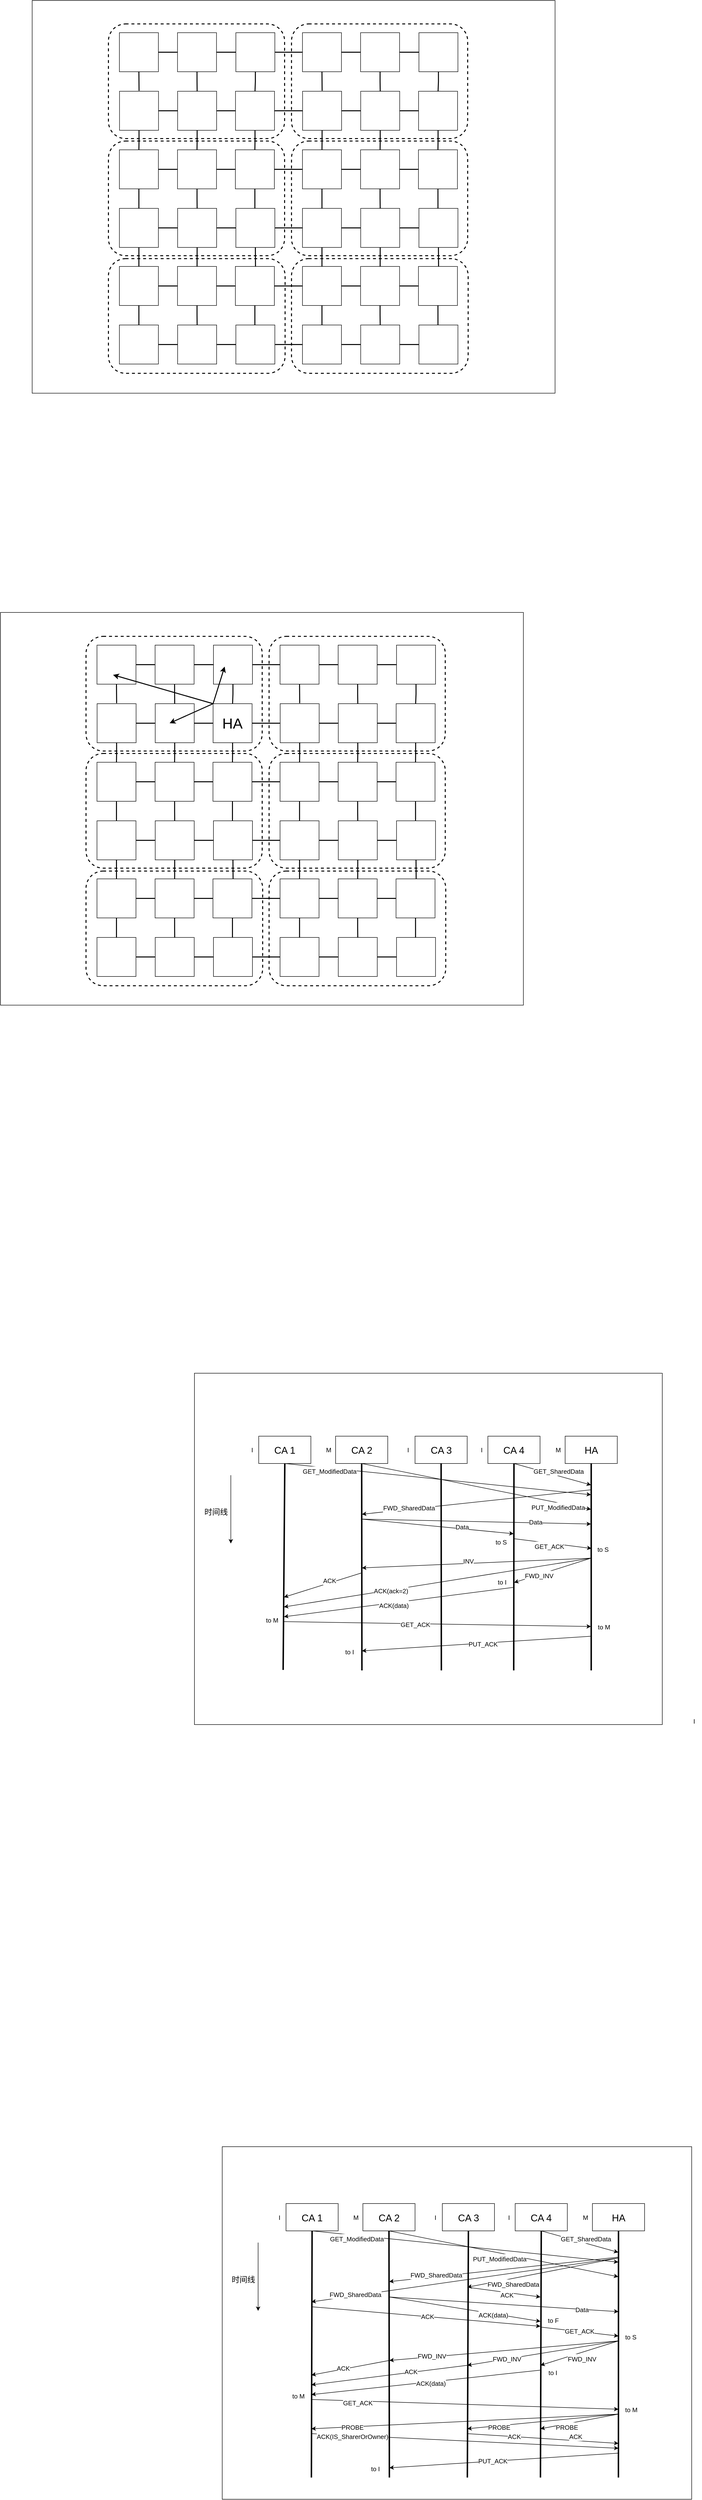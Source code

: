 <mxfile version="21.0.6" type="github">
  <diagram name="第 1 页" id="BdZXFUZkp3zy7psTD71H">
    <mxGraphModel dx="1621" dy="743" grid="0" gridSize="10" guides="1" tooltips="1" connect="1" arrows="1" fold="1" page="0" pageScale="1" pageWidth="827" pageHeight="1169" math="0" shadow="0">
      <root>
        <mxCell id="0" />
        <mxCell id="1" parent="0" />
        <mxCell id="eoQyR7euwlenSZiSCgOB-1" value="" style="rounded=0;whiteSpace=wrap;html=1;sketch=0;fillStyle=auto;strokeWidth=1;fontSize=20;aspect=fixed;fillColor=default;" parent="1" vertex="1">
          <mxGeometry x="4" y="335" width="1072.98" height="804.75" as="geometry" />
        </mxCell>
        <mxCell id="eoQyR7euwlenSZiSCgOB-2" value="" style="rounded=1;whiteSpace=wrap;html=1;dashed=1;strokeWidth=2;" parent="1" vertex="1">
          <mxGeometry x="160.5" y="864" width="362.5" height="235" as="geometry" />
        </mxCell>
        <mxCell id="eoQyR7euwlenSZiSCgOB-3" value="" style="rounded=1;whiteSpace=wrap;html=1;dashed=1;strokeWidth=2;" parent="1" vertex="1">
          <mxGeometry x="160.5" y="623" width="361.5" height="235" as="geometry" />
        </mxCell>
        <mxCell id="eoQyR7euwlenSZiSCgOB-4" value="" style="rounded=1;whiteSpace=wrap;html=1;dashed=1;strokeWidth=2;" parent="1" vertex="1">
          <mxGeometry x="160.5" y="383" width="361.5" height="235" as="geometry" />
        </mxCell>
        <mxCell id="eoQyR7euwlenSZiSCgOB-5" style="edgeStyle=orthogonalEdgeStyle;rounded=0;orthogonalLoop=1;jettySize=auto;html=1;exitX=1;exitY=0.5;exitDx=0;exitDy=0;endArrow=none;endFill=0;strokeColor=default;strokeWidth=2;" parent="1" source="eoQyR7euwlenSZiSCgOB-6" target="eoQyR7euwlenSZiSCgOB-7" edge="1">
          <mxGeometry relative="1" as="geometry" />
        </mxCell>
        <mxCell id="eoQyR7euwlenSZiSCgOB-6" value="" style="whiteSpace=wrap;html=1;aspect=fixed;labelBackgroundColor=default;strokeColor=default;fontSize=13;fillColor=none;" parent="1" vertex="1">
          <mxGeometry x="183" y="401" width="80" height="80" as="geometry" />
        </mxCell>
        <mxCell id="eoQyR7euwlenSZiSCgOB-7" value="" style="whiteSpace=wrap;html=1;aspect=fixed;labelBackgroundColor=default;strokeColor=default;fontSize=13;fillColor=none;" parent="1" vertex="1">
          <mxGeometry x="302.25" y="401" width="80" height="80" as="geometry" />
        </mxCell>
        <mxCell id="eoQyR7euwlenSZiSCgOB-8" value="" style="whiteSpace=wrap;html=1;aspect=fixed;labelBackgroundColor=default;strokeColor=default;fontSize=13;fillColor=none;" parent="1" vertex="1">
          <mxGeometry x="422" y="401" width="80" height="80" as="geometry" />
        </mxCell>
        <mxCell id="eoQyR7euwlenSZiSCgOB-9" style="edgeStyle=orthogonalEdgeStyle;rounded=0;orthogonalLoop=1;jettySize=auto;html=1;exitX=0.5;exitY=1;exitDx=0;exitDy=0;strokeWidth=2;endArrow=none;endFill=0;strokeColor=default;" parent="1" source="eoQyR7euwlenSZiSCgOB-10" target="eoQyR7euwlenSZiSCgOB-13" edge="1">
          <mxGeometry relative="1" as="geometry" />
        </mxCell>
        <mxCell id="eoQyR7euwlenSZiSCgOB-10" value="" style="whiteSpace=wrap;html=1;aspect=fixed;labelBackgroundColor=default;strokeColor=default;fontSize=13;fillColor=none;" parent="1" vertex="1">
          <mxGeometry x="183.25" y="521" width="80" height="80" as="geometry" />
        </mxCell>
        <mxCell id="eoQyR7euwlenSZiSCgOB-11" value="" style="whiteSpace=wrap;html=1;aspect=fixed;labelBackgroundColor=default;strokeColor=default;fontSize=13;fillColor=none;" parent="1" vertex="1">
          <mxGeometry x="302.5" y="521" width="80" height="80" as="geometry" />
        </mxCell>
        <mxCell id="eoQyR7euwlenSZiSCgOB-12" value="" style="whiteSpace=wrap;html=1;aspect=fixed;labelBackgroundColor=default;strokeColor=default;fontSize=13;fillColor=none;" parent="1" vertex="1">
          <mxGeometry x="421.25" y="521" width="80" height="80" as="geometry" />
        </mxCell>
        <mxCell id="eoQyR7euwlenSZiSCgOB-13" value="" style="whiteSpace=wrap;html=1;aspect=fixed;labelBackgroundColor=default;strokeColor=default;fontSize=13;fillColor=none;" parent="1" vertex="1">
          <mxGeometry x="183" y="641" width="80" height="80" as="geometry" />
        </mxCell>
        <mxCell id="eoQyR7euwlenSZiSCgOB-14" value="" style="whiteSpace=wrap;html=1;aspect=fixed;labelBackgroundColor=default;strokeColor=default;fontSize=13;fillColor=none;" parent="1" vertex="1">
          <mxGeometry x="302.25" y="641" width="80" height="80" as="geometry" />
        </mxCell>
        <mxCell id="eoQyR7euwlenSZiSCgOB-15" value="" style="whiteSpace=wrap;html=1;aspect=fixed;labelBackgroundColor=default;strokeColor=default;fontSize=13;fillColor=none;" parent="1" vertex="1">
          <mxGeometry x="421" y="641" width="80" height="80" as="geometry" />
        </mxCell>
        <mxCell id="eoQyR7euwlenSZiSCgOB-16" value="" style="whiteSpace=wrap;html=1;aspect=fixed;labelBackgroundColor=default;strokeColor=default;fontSize=13;fillColor=none;" parent="1" vertex="1">
          <mxGeometry x="183" y="761" width="80" height="80" as="geometry" />
        </mxCell>
        <mxCell id="eoQyR7euwlenSZiSCgOB-17" value="" style="whiteSpace=wrap;html=1;aspect=fixed;labelBackgroundColor=default;strokeColor=default;fontSize=13;fillColor=none;" parent="1" vertex="1">
          <mxGeometry x="302.5" y="761" width="80" height="80" as="geometry" />
        </mxCell>
        <mxCell id="eoQyR7euwlenSZiSCgOB-18" value="" style="whiteSpace=wrap;html=1;aspect=fixed;labelBackgroundColor=default;strokeColor=default;fontSize=13;fillColor=default;" parent="1" vertex="1">
          <mxGeometry x="422" y="761" width="80" height="80" as="geometry" />
        </mxCell>
        <mxCell id="eoQyR7euwlenSZiSCgOB-19" style="edgeStyle=orthogonalEdgeStyle;rounded=0;orthogonalLoop=1;jettySize=auto;html=1;exitX=0.5;exitY=1;exitDx=0;exitDy=0;strokeWidth=2;endArrow=none;endFill=0;strokeColor=default;entryX=0.5;entryY=0;entryDx=0;entryDy=0;" parent="1" source="eoQyR7euwlenSZiSCgOB-13" target="eoQyR7euwlenSZiSCgOB-16" edge="1">
          <mxGeometry relative="1" as="geometry">
            <mxPoint x="136.34" y="881" as="sourcePoint" />
            <mxPoint x="136.34" y="921" as="targetPoint" />
          </mxGeometry>
        </mxCell>
        <mxCell id="eoQyR7euwlenSZiSCgOB-20" style="edgeStyle=orthogonalEdgeStyle;rounded=0;orthogonalLoop=1;jettySize=auto;html=1;exitX=1;exitY=0.5;exitDx=0;exitDy=0;strokeWidth=2;endArrow=none;endFill=0;strokeColor=default;" parent="1" source="eoQyR7euwlenSZiSCgOB-16" edge="1">
          <mxGeometry relative="1" as="geometry">
            <mxPoint x="277.34" y="886" as="sourcePoint" />
            <mxPoint x="302.34" y="801" as="targetPoint" />
          </mxGeometry>
        </mxCell>
        <mxCell id="eoQyR7euwlenSZiSCgOB-21" style="edgeStyle=orthogonalEdgeStyle;rounded=0;orthogonalLoop=1;jettySize=auto;html=1;exitX=1;exitY=0.5;exitDx=0;exitDy=0;strokeWidth=2;endArrow=none;endFill=0;strokeColor=default;entryX=0;entryY=0.5;entryDx=0;entryDy=0;" parent="1" source="eoQyR7euwlenSZiSCgOB-17" target="eoQyR7euwlenSZiSCgOB-18" edge="1">
          <mxGeometry relative="1" as="geometry">
            <mxPoint x="371.34" y="865" as="sourcePoint" />
            <mxPoint x="371.34" y="905" as="targetPoint" />
          </mxGeometry>
        </mxCell>
        <mxCell id="eoQyR7euwlenSZiSCgOB-22" style="edgeStyle=orthogonalEdgeStyle;rounded=0;orthogonalLoop=1;jettySize=auto;html=1;strokeWidth=2;endArrow=none;endFill=0;strokeColor=default;entryX=0;entryY=0.5;entryDx=0;entryDy=0;" parent="1" source="eoQyR7euwlenSZiSCgOB-14" target="eoQyR7euwlenSZiSCgOB-15" edge="1">
          <mxGeometry relative="1" as="geometry">
            <mxPoint x="386.34" y="738" as="sourcePoint" />
            <mxPoint x="418.34" y="681" as="targetPoint" />
          </mxGeometry>
        </mxCell>
        <mxCell id="eoQyR7euwlenSZiSCgOB-23" style="edgeStyle=orthogonalEdgeStyle;rounded=0;orthogonalLoop=1;jettySize=auto;html=1;exitX=0.5;exitY=1;exitDx=0;exitDy=0;strokeWidth=2;endArrow=none;endFill=0;strokeColor=default;" parent="1" source="eoQyR7euwlenSZiSCgOB-15" target="eoQyR7euwlenSZiSCgOB-18" edge="1">
          <mxGeometry relative="1" as="geometry">
            <mxPoint x="401.34" y="738" as="sourcePoint" />
            <mxPoint x="401.34" y="778" as="targetPoint" />
            <Array as="points">
              <mxPoint x="461.34" y="751" />
              <mxPoint x="461.34" y="751" />
            </Array>
          </mxGeometry>
        </mxCell>
        <mxCell id="eoQyR7euwlenSZiSCgOB-24" style="edgeStyle=orthogonalEdgeStyle;rounded=0;orthogonalLoop=1;jettySize=auto;html=1;exitX=0.5;exitY=1;exitDx=0;exitDy=0;strokeWidth=2;endArrow=none;endFill=0;strokeColor=default;entryX=0.5;entryY=0;entryDx=0;entryDy=0;" parent="1" source="eoQyR7euwlenSZiSCgOB-12" target="eoQyR7euwlenSZiSCgOB-15" edge="1">
          <mxGeometry relative="1" as="geometry">
            <mxPoint x="424.34" y="611" as="sourcePoint" />
            <mxPoint x="424.34" y="651" as="targetPoint" />
          </mxGeometry>
        </mxCell>
        <mxCell id="eoQyR7euwlenSZiSCgOB-25" style="edgeStyle=orthogonalEdgeStyle;rounded=0;orthogonalLoop=1;jettySize=auto;html=1;exitX=0.5;exitY=1;exitDx=0;exitDy=0;strokeWidth=2;endArrow=none;endFill=0;strokeColor=default;entryX=0.5;entryY=0;entryDx=0;entryDy=0;" parent="1" source="eoQyR7euwlenSZiSCgOB-8" target="eoQyR7euwlenSZiSCgOB-12" edge="1">
          <mxGeometry relative="1" as="geometry">
            <mxPoint x="502.34" y="492" as="sourcePoint" />
            <mxPoint x="502.34" y="532" as="targetPoint" />
          </mxGeometry>
        </mxCell>
        <mxCell id="eoQyR7euwlenSZiSCgOB-26" style="edgeStyle=orthogonalEdgeStyle;rounded=0;orthogonalLoop=1;jettySize=auto;html=1;exitX=0.5;exitY=1;exitDx=0;exitDy=0;strokeWidth=2;endArrow=none;endFill=0;strokeColor=default;" parent="1" source="eoQyR7euwlenSZiSCgOB-7" target="eoQyR7euwlenSZiSCgOB-11" edge="1">
          <mxGeometry relative="1" as="geometry">
            <mxPoint x="389.34" y="489" as="sourcePoint" />
            <mxPoint x="389.34" y="529" as="targetPoint" />
          </mxGeometry>
        </mxCell>
        <mxCell id="eoQyR7euwlenSZiSCgOB-27" style="edgeStyle=orthogonalEdgeStyle;rounded=0;orthogonalLoop=1;jettySize=auto;html=1;exitX=1;exitY=0.5;exitDx=0;exitDy=0;strokeWidth=2;endArrow=none;endFill=0;strokeColor=default;entryX=0;entryY=0.5;entryDx=0;entryDy=0;" parent="1" source="eoQyR7euwlenSZiSCgOB-11" target="eoQyR7euwlenSZiSCgOB-12" edge="1">
          <mxGeometry relative="1" as="geometry">
            <mxPoint x="393.34" y="558" as="sourcePoint" />
            <mxPoint x="393.34" y="598" as="targetPoint" />
          </mxGeometry>
        </mxCell>
        <mxCell id="eoQyR7euwlenSZiSCgOB-28" style="edgeStyle=orthogonalEdgeStyle;rounded=0;orthogonalLoop=1;jettySize=auto;html=1;exitX=0.5;exitY=1;exitDx=0;exitDy=0;strokeWidth=2;endArrow=none;endFill=0;strokeColor=default;entryX=0.5;entryY=0;entryDx=0;entryDy=0;" parent="1" source="eoQyR7euwlenSZiSCgOB-11" target="eoQyR7euwlenSZiSCgOB-14" edge="1">
          <mxGeometry relative="1" as="geometry">
            <mxPoint x="350.34" y="615" as="sourcePoint" />
            <mxPoint x="350.34" y="655" as="targetPoint" />
          </mxGeometry>
        </mxCell>
        <mxCell id="eoQyR7euwlenSZiSCgOB-29" style="edgeStyle=orthogonalEdgeStyle;rounded=0;orthogonalLoop=1;jettySize=auto;html=1;strokeWidth=2;endArrow=none;endFill=0;strokeColor=default;entryX=0.5;entryY=0;entryDx=0;entryDy=0;" parent="1" source="eoQyR7euwlenSZiSCgOB-14" target="eoQyR7euwlenSZiSCgOB-17" edge="1">
          <mxGeometry relative="1" as="geometry">
            <mxPoint x="347.34" y="734" as="sourcePoint" />
            <mxPoint x="342.34" y="758" as="targetPoint" />
          </mxGeometry>
        </mxCell>
        <mxCell id="eoQyR7euwlenSZiSCgOB-30" style="edgeStyle=orthogonalEdgeStyle;rounded=0;orthogonalLoop=1;jettySize=auto;html=1;exitX=1;exitY=0.5;exitDx=0;exitDy=0;strokeWidth=2;endArrow=none;endFill=0;strokeColor=default;entryX=0;entryY=0.5;entryDx=0;entryDy=0;" parent="1" source="eoQyR7euwlenSZiSCgOB-13" target="eoQyR7euwlenSZiSCgOB-14" edge="1">
          <mxGeometry relative="1" as="geometry">
            <mxPoint x="267.34" y="739" as="sourcePoint" />
            <mxPoint x="267.34" y="779" as="targetPoint" />
          </mxGeometry>
        </mxCell>
        <mxCell id="eoQyR7euwlenSZiSCgOB-31" style="edgeStyle=orthogonalEdgeStyle;rounded=0;orthogonalLoop=1;jettySize=auto;html=1;exitX=1;exitY=0.5;exitDx=0;exitDy=0;strokeWidth=2;endArrow=none;endFill=0;strokeColor=default;entryX=0;entryY=0.5;entryDx=0;entryDy=0;" parent="1" source="eoQyR7euwlenSZiSCgOB-10" target="eoQyR7euwlenSZiSCgOB-11" edge="1">
          <mxGeometry relative="1" as="geometry">
            <mxPoint x="278.34" y="552" as="sourcePoint" />
            <mxPoint x="278.34" y="592" as="targetPoint" />
          </mxGeometry>
        </mxCell>
        <mxCell id="eoQyR7euwlenSZiSCgOB-32" style="edgeStyle=orthogonalEdgeStyle;rounded=0;orthogonalLoop=1;jettySize=auto;html=1;exitX=0.5;exitY=1;exitDx=0;exitDy=0;strokeWidth=2;endArrow=none;endFill=0;strokeColor=default;" parent="1" source="eoQyR7euwlenSZiSCgOB-6" edge="1">
          <mxGeometry relative="1" as="geometry">
            <mxPoint x="201.34" y="494" as="sourcePoint" />
            <mxPoint x="223.34" y="520" as="targetPoint" />
          </mxGeometry>
        </mxCell>
        <mxCell id="eoQyR7euwlenSZiSCgOB-33" style="edgeStyle=orthogonalEdgeStyle;rounded=0;orthogonalLoop=1;jettySize=auto;html=1;exitX=1;exitY=0.5;exitDx=0;exitDy=0;strokeWidth=2;endArrow=none;endFill=0;strokeColor=default;entryX=0;entryY=0.5;entryDx=0;entryDy=0;" parent="1" source="eoQyR7euwlenSZiSCgOB-7" target="eoQyR7euwlenSZiSCgOB-8" edge="1">
          <mxGeometry relative="1" as="geometry">
            <mxPoint x="400.34" y="469" as="sourcePoint" />
            <mxPoint x="400.34" y="509" as="targetPoint" />
          </mxGeometry>
        </mxCell>
        <mxCell id="eoQyR7euwlenSZiSCgOB-34" value="" style="whiteSpace=wrap;html=1;aspect=fixed;labelBackgroundColor=default;strokeColor=default;fontSize=13;fillColor=none;" parent="1" vertex="1">
          <mxGeometry x="183" y="880" width="80" height="80" as="geometry" />
        </mxCell>
        <mxCell id="eoQyR7euwlenSZiSCgOB-35" value="" style="whiteSpace=wrap;html=1;aspect=fixed;labelBackgroundColor=default;strokeColor=default;fontSize=13;fillColor=none;" parent="1" vertex="1">
          <mxGeometry x="302.25" y="880" width="80" height="80" as="geometry" />
        </mxCell>
        <mxCell id="eoQyR7euwlenSZiSCgOB-36" value="" style="whiteSpace=wrap;html=1;aspect=fixed;labelBackgroundColor=default;strokeColor=default;fontSize=13;fillColor=none;" parent="1" vertex="1">
          <mxGeometry x="421" y="880" width="80" height="80" as="geometry" />
        </mxCell>
        <mxCell id="eoQyR7euwlenSZiSCgOB-37" value="" style="whiteSpace=wrap;html=1;aspect=fixed;labelBackgroundColor=default;strokeColor=default;fontSize=13;fillColor=none;" parent="1" vertex="1">
          <mxGeometry x="183" y="1000" width="80" height="80" as="geometry" />
        </mxCell>
        <mxCell id="eoQyR7euwlenSZiSCgOB-38" value="" style="whiteSpace=wrap;html=1;aspect=fixed;labelBackgroundColor=default;strokeColor=default;fontSize=13;fillColor=none;" parent="1" vertex="1">
          <mxGeometry x="302.5" y="1000" width="80" height="80" as="geometry" />
        </mxCell>
        <mxCell id="eoQyR7euwlenSZiSCgOB-39" value="" style="whiteSpace=wrap;html=1;aspect=fixed;labelBackgroundColor=default;strokeColor=default;fontSize=13;fillColor=default;" parent="1" vertex="1">
          <mxGeometry x="422" y="1000" width="80" height="80" as="geometry" />
        </mxCell>
        <mxCell id="eoQyR7euwlenSZiSCgOB-40" style="edgeStyle=orthogonalEdgeStyle;rounded=0;orthogonalLoop=1;jettySize=auto;html=1;exitX=0.5;exitY=1;exitDx=0;exitDy=0;strokeWidth=2;endArrow=none;endFill=0;strokeColor=default;entryX=0.5;entryY=0;entryDx=0;entryDy=0;" parent="1" source="eoQyR7euwlenSZiSCgOB-34" target="eoQyR7euwlenSZiSCgOB-37" edge="1">
          <mxGeometry relative="1" as="geometry">
            <mxPoint x="136.34" y="1120" as="sourcePoint" />
            <mxPoint x="136.34" y="1160" as="targetPoint" />
          </mxGeometry>
        </mxCell>
        <mxCell id="eoQyR7euwlenSZiSCgOB-41" style="edgeStyle=orthogonalEdgeStyle;rounded=0;orthogonalLoop=1;jettySize=auto;html=1;exitX=1;exitY=0.5;exitDx=0;exitDy=0;strokeWidth=2;endArrow=none;endFill=0;strokeColor=default;" parent="1" source="eoQyR7euwlenSZiSCgOB-37" edge="1">
          <mxGeometry relative="1" as="geometry">
            <mxPoint x="277.34" y="1125" as="sourcePoint" />
            <mxPoint x="302.34" y="1040" as="targetPoint" />
          </mxGeometry>
        </mxCell>
        <mxCell id="eoQyR7euwlenSZiSCgOB-42" style="edgeStyle=orthogonalEdgeStyle;rounded=0;orthogonalLoop=1;jettySize=auto;html=1;exitX=1;exitY=0.5;exitDx=0;exitDy=0;strokeWidth=2;endArrow=none;endFill=0;strokeColor=default;entryX=0;entryY=0.5;entryDx=0;entryDy=0;" parent="1" source="eoQyR7euwlenSZiSCgOB-38" target="eoQyR7euwlenSZiSCgOB-39" edge="1">
          <mxGeometry relative="1" as="geometry">
            <mxPoint x="371.34" y="1104" as="sourcePoint" />
            <mxPoint x="371.34" y="1144" as="targetPoint" />
          </mxGeometry>
        </mxCell>
        <mxCell id="eoQyR7euwlenSZiSCgOB-43" style="edgeStyle=orthogonalEdgeStyle;rounded=0;orthogonalLoop=1;jettySize=auto;html=1;strokeWidth=2;endArrow=none;endFill=0;strokeColor=default;entryX=0;entryY=0.5;entryDx=0;entryDy=0;" parent="1" source="eoQyR7euwlenSZiSCgOB-35" target="eoQyR7euwlenSZiSCgOB-36" edge="1">
          <mxGeometry relative="1" as="geometry">
            <mxPoint x="386.34" y="977" as="sourcePoint" />
            <mxPoint x="418.34" y="920" as="targetPoint" />
          </mxGeometry>
        </mxCell>
        <mxCell id="eoQyR7euwlenSZiSCgOB-44" style="edgeStyle=orthogonalEdgeStyle;rounded=0;orthogonalLoop=1;jettySize=auto;html=1;exitX=0.5;exitY=1;exitDx=0;exitDy=0;strokeWidth=2;endArrow=none;endFill=0;strokeColor=default;" parent="1" source="eoQyR7euwlenSZiSCgOB-36" target="eoQyR7euwlenSZiSCgOB-39" edge="1">
          <mxGeometry relative="1" as="geometry">
            <mxPoint x="401.34" y="977" as="sourcePoint" />
            <mxPoint x="401.34" y="1017" as="targetPoint" />
            <Array as="points">
              <mxPoint x="461.34" y="990" />
              <mxPoint x="461.34" y="990" />
            </Array>
          </mxGeometry>
        </mxCell>
        <mxCell id="eoQyR7euwlenSZiSCgOB-45" style="edgeStyle=orthogonalEdgeStyle;rounded=0;orthogonalLoop=1;jettySize=auto;html=1;strokeWidth=2;endArrow=none;endFill=0;strokeColor=default;entryX=0.5;entryY=0;entryDx=0;entryDy=0;" parent="1" source="eoQyR7euwlenSZiSCgOB-35" target="eoQyR7euwlenSZiSCgOB-38" edge="1">
          <mxGeometry relative="1" as="geometry">
            <mxPoint x="347.34" y="973" as="sourcePoint" />
            <mxPoint x="342.34" y="997" as="targetPoint" />
          </mxGeometry>
        </mxCell>
        <mxCell id="eoQyR7euwlenSZiSCgOB-46" style="edgeStyle=orthogonalEdgeStyle;rounded=0;orthogonalLoop=1;jettySize=auto;html=1;exitX=1;exitY=0.5;exitDx=0;exitDy=0;strokeWidth=2;endArrow=none;endFill=0;strokeColor=default;entryX=0;entryY=0.5;entryDx=0;entryDy=0;" parent="1" source="eoQyR7euwlenSZiSCgOB-34" target="eoQyR7euwlenSZiSCgOB-35" edge="1">
          <mxGeometry relative="1" as="geometry">
            <mxPoint x="267.34" y="978" as="sourcePoint" />
            <mxPoint x="267.34" y="1018" as="targetPoint" />
          </mxGeometry>
        </mxCell>
        <mxCell id="eoQyR7euwlenSZiSCgOB-47" value="" style="endArrow=none;html=1;rounded=0;entryX=0.5;entryY=1;entryDx=0;entryDy=0;exitX=0.516;exitY=0;exitDx=0;exitDy=0;exitPerimeter=0;strokeWidth=2;" parent="1" source="eoQyR7euwlenSZiSCgOB-36" target="eoQyR7euwlenSZiSCgOB-18" edge="1">
          <mxGeometry width="50" height="50" relative="1" as="geometry">
            <mxPoint x="405.34" y="905" as="sourcePoint" />
            <mxPoint x="455.34" y="855" as="targetPoint" />
          </mxGeometry>
        </mxCell>
        <mxCell id="eoQyR7euwlenSZiSCgOB-48" value="" style="endArrow=none;html=1;rounded=0;entryX=0.5;entryY=1;entryDx=0;entryDy=0;strokeWidth=2;" parent="1" source="eoQyR7euwlenSZiSCgOB-35" target="eoQyR7euwlenSZiSCgOB-17" edge="1">
          <mxGeometry width="50" height="50" relative="1" as="geometry">
            <mxPoint x="325.34" y="905" as="sourcePoint" />
            <mxPoint x="375.34" y="855" as="targetPoint" />
          </mxGeometry>
        </mxCell>
        <mxCell id="eoQyR7euwlenSZiSCgOB-49" value="" style="endArrow=none;html=1;rounded=0;entryX=0.5;entryY=1;entryDx=0;entryDy=0;exitX=0.5;exitY=0;exitDx=0;exitDy=0;strokeWidth=2;" parent="1" source="eoQyR7euwlenSZiSCgOB-34" target="eoQyR7euwlenSZiSCgOB-16" edge="1">
          <mxGeometry width="50" height="50" relative="1" as="geometry">
            <mxPoint x="155.34" y="915" as="sourcePoint" />
            <mxPoint x="205.34" y="865" as="targetPoint" />
          </mxGeometry>
        </mxCell>
        <mxCell id="eoQyR7euwlenSZiSCgOB-50" value="" style="rounded=1;whiteSpace=wrap;html=1;dashed=1;strokeWidth=2;" parent="1" vertex="1">
          <mxGeometry x="536.16" y="864" width="362.5" height="235" as="geometry" />
        </mxCell>
        <mxCell id="eoQyR7euwlenSZiSCgOB-51" value="" style="rounded=1;whiteSpace=wrap;html=1;dashed=1;strokeWidth=2;" parent="1" vertex="1">
          <mxGeometry x="536.16" y="623" width="361.5" height="235" as="geometry" />
        </mxCell>
        <mxCell id="eoQyR7euwlenSZiSCgOB-52" value="" style="rounded=1;whiteSpace=wrap;html=1;dashed=1;strokeWidth=2;" parent="1" vertex="1">
          <mxGeometry x="536.16" y="383" width="361.5" height="235" as="geometry" />
        </mxCell>
        <mxCell id="eoQyR7euwlenSZiSCgOB-53" style="edgeStyle=orthogonalEdgeStyle;rounded=0;orthogonalLoop=1;jettySize=auto;html=1;exitX=1;exitY=0.5;exitDx=0;exitDy=0;endArrow=none;endFill=0;strokeColor=default;strokeWidth=2;" parent="1" source="eoQyR7euwlenSZiSCgOB-54" target="eoQyR7euwlenSZiSCgOB-55" edge="1">
          <mxGeometry relative="1" as="geometry" />
        </mxCell>
        <mxCell id="eoQyR7euwlenSZiSCgOB-54" value="" style="whiteSpace=wrap;html=1;aspect=fixed;labelBackgroundColor=default;strokeColor=default;fontSize=13;fillColor=none;" parent="1" vertex="1">
          <mxGeometry x="558.66" y="401" width="80" height="80" as="geometry" />
        </mxCell>
        <mxCell id="eoQyR7euwlenSZiSCgOB-55" value="" style="whiteSpace=wrap;html=1;aspect=fixed;labelBackgroundColor=default;strokeColor=default;fontSize=13;fillColor=none;" parent="1" vertex="1">
          <mxGeometry x="677.91" y="401" width="80" height="80" as="geometry" />
        </mxCell>
        <mxCell id="eoQyR7euwlenSZiSCgOB-56" value="" style="whiteSpace=wrap;html=1;aspect=fixed;labelBackgroundColor=default;strokeColor=default;fontSize=13;fillColor=none;" parent="1" vertex="1">
          <mxGeometry x="797.66" y="401" width="80" height="80" as="geometry" />
        </mxCell>
        <mxCell id="eoQyR7euwlenSZiSCgOB-57" style="edgeStyle=orthogonalEdgeStyle;rounded=0;orthogonalLoop=1;jettySize=auto;html=1;exitX=0.5;exitY=1;exitDx=0;exitDy=0;strokeWidth=2;endArrow=none;endFill=0;strokeColor=default;" parent="1" source="eoQyR7euwlenSZiSCgOB-58" target="eoQyR7euwlenSZiSCgOB-61" edge="1">
          <mxGeometry relative="1" as="geometry" />
        </mxCell>
        <mxCell id="eoQyR7euwlenSZiSCgOB-58" value="" style="whiteSpace=wrap;html=1;aspect=fixed;labelBackgroundColor=default;strokeColor=default;fontSize=13;fillColor=none;" parent="1" vertex="1">
          <mxGeometry x="558.91" y="521" width="80" height="80" as="geometry" />
        </mxCell>
        <mxCell id="eoQyR7euwlenSZiSCgOB-59" value="" style="whiteSpace=wrap;html=1;aspect=fixed;labelBackgroundColor=default;strokeColor=default;fontSize=13;fillColor=none;" parent="1" vertex="1">
          <mxGeometry x="678.16" y="521" width="80" height="80" as="geometry" />
        </mxCell>
        <mxCell id="eoQyR7euwlenSZiSCgOB-60" value="" style="whiteSpace=wrap;html=1;aspect=fixed;labelBackgroundColor=default;strokeColor=default;fontSize=13;fillColor=none;" parent="1" vertex="1">
          <mxGeometry x="796.91" y="521" width="80" height="80" as="geometry" />
        </mxCell>
        <mxCell id="eoQyR7euwlenSZiSCgOB-61" value="" style="whiteSpace=wrap;html=1;aspect=fixed;labelBackgroundColor=default;strokeColor=default;fontSize=13;fillColor=none;" parent="1" vertex="1">
          <mxGeometry x="558.66" y="641" width="80" height="80" as="geometry" />
        </mxCell>
        <mxCell id="eoQyR7euwlenSZiSCgOB-62" value="" style="whiteSpace=wrap;html=1;aspect=fixed;labelBackgroundColor=default;strokeColor=default;fontSize=13;fillColor=none;" parent="1" vertex="1">
          <mxGeometry x="677.91" y="641" width="80" height="80" as="geometry" />
        </mxCell>
        <mxCell id="eoQyR7euwlenSZiSCgOB-63" value="" style="whiteSpace=wrap;html=1;aspect=fixed;labelBackgroundColor=default;strokeColor=default;fontSize=13;fillColor=none;" parent="1" vertex="1">
          <mxGeometry x="796.66" y="641" width="80" height="80" as="geometry" />
        </mxCell>
        <mxCell id="eoQyR7euwlenSZiSCgOB-64" value="" style="whiteSpace=wrap;html=1;aspect=fixed;labelBackgroundColor=default;strokeColor=default;fontSize=13;fillColor=none;" parent="1" vertex="1">
          <mxGeometry x="558.66" y="761" width="80" height="80" as="geometry" />
        </mxCell>
        <mxCell id="eoQyR7euwlenSZiSCgOB-65" value="" style="whiteSpace=wrap;html=1;aspect=fixed;labelBackgroundColor=default;strokeColor=default;fontSize=13;fillColor=none;" parent="1" vertex="1">
          <mxGeometry x="678.16" y="761" width="80" height="80" as="geometry" />
        </mxCell>
        <mxCell id="eoQyR7euwlenSZiSCgOB-66" value="" style="whiteSpace=wrap;html=1;aspect=fixed;labelBackgroundColor=default;strokeColor=default;fontSize=13;fillColor=default;" parent="1" vertex="1">
          <mxGeometry x="797.66" y="761" width="80" height="80" as="geometry" />
        </mxCell>
        <mxCell id="eoQyR7euwlenSZiSCgOB-67" style="edgeStyle=orthogonalEdgeStyle;rounded=0;orthogonalLoop=1;jettySize=auto;html=1;exitX=0.5;exitY=1;exitDx=0;exitDy=0;strokeWidth=2;endArrow=none;endFill=0;strokeColor=default;entryX=0.5;entryY=0;entryDx=0;entryDy=0;" parent="1" source="eoQyR7euwlenSZiSCgOB-61" target="eoQyR7euwlenSZiSCgOB-64" edge="1">
          <mxGeometry relative="1" as="geometry">
            <mxPoint x="512" y="881" as="sourcePoint" />
            <mxPoint x="512" y="921" as="targetPoint" />
          </mxGeometry>
        </mxCell>
        <mxCell id="eoQyR7euwlenSZiSCgOB-68" style="edgeStyle=orthogonalEdgeStyle;rounded=0;orthogonalLoop=1;jettySize=auto;html=1;exitX=1;exitY=0.5;exitDx=0;exitDy=0;strokeWidth=2;endArrow=none;endFill=0;strokeColor=default;" parent="1" source="eoQyR7euwlenSZiSCgOB-64" edge="1">
          <mxGeometry relative="1" as="geometry">
            <mxPoint x="653" y="886" as="sourcePoint" />
            <mxPoint x="678" y="801" as="targetPoint" />
          </mxGeometry>
        </mxCell>
        <mxCell id="eoQyR7euwlenSZiSCgOB-69" style="edgeStyle=orthogonalEdgeStyle;rounded=0;orthogonalLoop=1;jettySize=auto;html=1;exitX=1;exitY=0.5;exitDx=0;exitDy=0;strokeWidth=2;endArrow=none;endFill=0;strokeColor=default;entryX=0;entryY=0.5;entryDx=0;entryDy=0;" parent="1" source="eoQyR7euwlenSZiSCgOB-65" target="eoQyR7euwlenSZiSCgOB-66" edge="1">
          <mxGeometry relative="1" as="geometry">
            <mxPoint x="747" y="865" as="sourcePoint" />
            <mxPoint x="747" y="905" as="targetPoint" />
          </mxGeometry>
        </mxCell>
        <mxCell id="eoQyR7euwlenSZiSCgOB-70" style="edgeStyle=orthogonalEdgeStyle;rounded=0;orthogonalLoop=1;jettySize=auto;html=1;strokeWidth=2;endArrow=none;endFill=0;strokeColor=default;entryX=0;entryY=0.5;entryDx=0;entryDy=0;" parent="1" source="eoQyR7euwlenSZiSCgOB-62" target="eoQyR7euwlenSZiSCgOB-63" edge="1">
          <mxGeometry relative="1" as="geometry">
            <mxPoint x="762" y="738" as="sourcePoint" />
            <mxPoint x="794" y="681" as="targetPoint" />
          </mxGeometry>
        </mxCell>
        <mxCell id="eoQyR7euwlenSZiSCgOB-71" style="edgeStyle=orthogonalEdgeStyle;rounded=0;orthogonalLoop=1;jettySize=auto;html=1;exitX=0.5;exitY=1;exitDx=0;exitDy=0;strokeWidth=2;endArrow=none;endFill=0;strokeColor=default;" parent="1" source="eoQyR7euwlenSZiSCgOB-63" target="eoQyR7euwlenSZiSCgOB-66" edge="1">
          <mxGeometry relative="1" as="geometry">
            <mxPoint x="777" y="738" as="sourcePoint" />
            <mxPoint x="777" y="778" as="targetPoint" />
            <Array as="points">
              <mxPoint x="837" y="751" />
              <mxPoint x="837" y="751" />
            </Array>
          </mxGeometry>
        </mxCell>
        <mxCell id="eoQyR7euwlenSZiSCgOB-72" style="edgeStyle=orthogonalEdgeStyle;rounded=0;orthogonalLoop=1;jettySize=auto;html=1;exitX=0.5;exitY=1;exitDx=0;exitDy=0;strokeWidth=2;endArrow=none;endFill=0;strokeColor=default;entryX=0.5;entryY=0;entryDx=0;entryDy=0;" parent="1" source="eoQyR7euwlenSZiSCgOB-60" target="eoQyR7euwlenSZiSCgOB-63" edge="1">
          <mxGeometry relative="1" as="geometry">
            <mxPoint x="800" y="611" as="sourcePoint" />
            <mxPoint x="800" y="651" as="targetPoint" />
          </mxGeometry>
        </mxCell>
        <mxCell id="eoQyR7euwlenSZiSCgOB-73" style="edgeStyle=orthogonalEdgeStyle;rounded=0;orthogonalLoop=1;jettySize=auto;html=1;exitX=0.5;exitY=1;exitDx=0;exitDy=0;strokeWidth=2;endArrow=none;endFill=0;strokeColor=default;entryX=0.5;entryY=0;entryDx=0;entryDy=0;" parent="1" source="eoQyR7euwlenSZiSCgOB-56" target="eoQyR7euwlenSZiSCgOB-60" edge="1">
          <mxGeometry relative="1" as="geometry">
            <mxPoint x="878" y="492" as="sourcePoint" />
            <mxPoint x="878" y="532" as="targetPoint" />
          </mxGeometry>
        </mxCell>
        <mxCell id="eoQyR7euwlenSZiSCgOB-74" style="edgeStyle=orthogonalEdgeStyle;rounded=0;orthogonalLoop=1;jettySize=auto;html=1;exitX=0.5;exitY=1;exitDx=0;exitDy=0;strokeWidth=2;endArrow=none;endFill=0;strokeColor=default;" parent="1" source="eoQyR7euwlenSZiSCgOB-55" target="eoQyR7euwlenSZiSCgOB-59" edge="1">
          <mxGeometry relative="1" as="geometry">
            <mxPoint x="765" y="489" as="sourcePoint" />
            <mxPoint x="765" y="529" as="targetPoint" />
          </mxGeometry>
        </mxCell>
        <mxCell id="eoQyR7euwlenSZiSCgOB-75" style="edgeStyle=orthogonalEdgeStyle;rounded=0;orthogonalLoop=1;jettySize=auto;html=1;exitX=1;exitY=0.5;exitDx=0;exitDy=0;strokeWidth=2;endArrow=none;endFill=0;strokeColor=default;entryX=0;entryY=0.5;entryDx=0;entryDy=0;" parent="1" source="eoQyR7euwlenSZiSCgOB-59" target="eoQyR7euwlenSZiSCgOB-60" edge="1">
          <mxGeometry relative="1" as="geometry">
            <mxPoint x="769" y="558" as="sourcePoint" />
            <mxPoint x="769" y="598" as="targetPoint" />
          </mxGeometry>
        </mxCell>
        <mxCell id="eoQyR7euwlenSZiSCgOB-76" style="edgeStyle=orthogonalEdgeStyle;rounded=0;orthogonalLoop=1;jettySize=auto;html=1;exitX=0.5;exitY=1;exitDx=0;exitDy=0;strokeWidth=2;endArrow=none;endFill=0;strokeColor=default;entryX=0.5;entryY=0;entryDx=0;entryDy=0;" parent="1" source="eoQyR7euwlenSZiSCgOB-59" target="eoQyR7euwlenSZiSCgOB-62" edge="1">
          <mxGeometry relative="1" as="geometry">
            <mxPoint x="726" y="615" as="sourcePoint" />
            <mxPoint x="726" y="655" as="targetPoint" />
          </mxGeometry>
        </mxCell>
        <mxCell id="eoQyR7euwlenSZiSCgOB-77" style="edgeStyle=orthogonalEdgeStyle;rounded=0;orthogonalLoop=1;jettySize=auto;html=1;strokeWidth=2;endArrow=none;endFill=0;strokeColor=default;entryX=0.5;entryY=0;entryDx=0;entryDy=0;" parent="1" source="eoQyR7euwlenSZiSCgOB-62" target="eoQyR7euwlenSZiSCgOB-65" edge="1">
          <mxGeometry relative="1" as="geometry">
            <mxPoint x="723" y="734" as="sourcePoint" />
            <mxPoint x="718" y="758" as="targetPoint" />
          </mxGeometry>
        </mxCell>
        <mxCell id="eoQyR7euwlenSZiSCgOB-78" style="edgeStyle=orthogonalEdgeStyle;rounded=0;orthogonalLoop=1;jettySize=auto;html=1;exitX=1;exitY=0.5;exitDx=0;exitDy=0;strokeWidth=2;endArrow=none;endFill=0;strokeColor=default;entryX=0;entryY=0.5;entryDx=0;entryDy=0;" parent="1" source="eoQyR7euwlenSZiSCgOB-61" target="eoQyR7euwlenSZiSCgOB-62" edge="1">
          <mxGeometry relative="1" as="geometry">
            <mxPoint x="643" y="739" as="sourcePoint" />
            <mxPoint x="643" y="779" as="targetPoint" />
          </mxGeometry>
        </mxCell>
        <mxCell id="eoQyR7euwlenSZiSCgOB-79" style="edgeStyle=orthogonalEdgeStyle;rounded=0;orthogonalLoop=1;jettySize=auto;html=1;exitX=1;exitY=0.5;exitDx=0;exitDy=0;strokeWidth=2;endArrow=none;endFill=0;strokeColor=default;entryX=0;entryY=0.5;entryDx=0;entryDy=0;" parent="1" source="eoQyR7euwlenSZiSCgOB-58" target="eoQyR7euwlenSZiSCgOB-59" edge="1">
          <mxGeometry relative="1" as="geometry">
            <mxPoint x="654" y="552" as="sourcePoint" />
            <mxPoint x="654" y="592" as="targetPoint" />
          </mxGeometry>
        </mxCell>
        <mxCell id="eoQyR7euwlenSZiSCgOB-80" style="edgeStyle=orthogonalEdgeStyle;rounded=0;orthogonalLoop=1;jettySize=auto;html=1;exitX=0.5;exitY=1;exitDx=0;exitDy=0;strokeWidth=2;endArrow=none;endFill=0;strokeColor=default;" parent="1" source="eoQyR7euwlenSZiSCgOB-54" edge="1">
          <mxGeometry relative="1" as="geometry">
            <mxPoint x="577" y="494" as="sourcePoint" />
            <mxPoint x="599" y="520" as="targetPoint" />
          </mxGeometry>
        </mxCell>
        <mxCell id="eoQyR7euwlenSZiSCgOB-81" style="edgeStyle=orthogonalEdgeStyle;rounded=0;orthogonalLoop=1;jettySize=auto;html=1;exitX=1;exitY=0.5;exitDx=0;exitDy=0;strokeWidth=2;endArrow=none;endFill=0;strokeColor=default;entryX=0;entryY=0.5;entryDx=0;entryDy=0;" parent="1" source="eoQyR7euwlenSZiSCgOB-55" target="eoQyR7euwlenSZiSCgOB-56" edge="1">
          <mxGeometry relative="1" as="geometry">
            <mxPoint x="776" y="469" as="sourcePoint" />
            <mxPoint x="776" y="509" as="targetPoint" />
          </mxGeometry>
        </mxCell>
        <mxCell id="eoQyR7euwlenSZiSCgOB-82" value="" style="whiteSpace=wrap;html=1;aspect=fixed;labelBackgroundColor=default;strokeColor=default;fontSize=13;fillColor=none;" parent="1" vertex="1">
          <mxGeometry x="558.66" y="880" width="80" height="80" as="geometry" />
        </mxCell>
        <mxCell id="eoQyR7euwlenSZiSCgOB-83" value="" style="whiteSpace=wrap;html=1;aspect=fixed;labelBackgroundColor=default;strokeColor=default;fontSize=13;fillColor=none;" parent="1" vertex="1">
          <mxGeometry x="677.91" y="880" width="80" height="80" as="geometry" />
        </mxCell>
        <mxCell id="eoQyR7euwlenSZiSCgOB-84" value="" style="whiteSpace=wrap;html=1;aspect=fixed;labelBackgroundColor=default;strokeColor=default;fontSize=13;fillColor=none;" parent="1" vertex="1">
          <mxGeometry x="796.66" y="880" width="80" height="80" as="geometry" />
        </mxCell>
        <mxCell id="eoQyR7euwlenSZiSCgOB-85" value="" style="whiteSpace=wrap;html=1;aspect=fixed;labelBackgroundColor=default;strokeColor=default;fontSize=13;fillColor=none;" parent="1" vertex="1">
          <mxGeometry x="558.66" y="1000" width="80" height="80" as="geometry" />
        </mxCell>
        <mxCell id="eoQyR7euwlenSZiSCgOB-86" value="" style="whiteSpace=wrap;html=1;aspect=fixed;labelBackgroundColor=default;strokeColor=default;fontSize=13;fillColor=none;" parent="1" vertex="1">
          <mxGeometry x="678.16" y="1000" width="80" height="80" as="geometry" />
        </mxCell>
        <mxCell id="eoQyR7euwlenSZiSCgOB-87" value="" style="whiteSpace=wrap;html=1;aspect=fixed;labelBackgroundColor=default;strokeColor=default;fontSize=13;fillColor=default;" parent="1" vertex="1">
          <mxGeometry x="797.66" y="1000" width="80" height="80" as="geometry" />
        </mxCell>
        <mxCell id="eoQyR7euwlenSZiSCgOB-88" style="edgeStyle=orthogonalEdgeStyle;rounded=0;orthogonalLoop=1;jettySize=auto;html=1;exitX=0.5;exitY=1;exitDx=0;exitDy=0;strokeWidth=2;endArrow=none;endFill=0;strokeColor=default;entryX=0.5;entryY=0;entryDx=0;entryDy=0;" parent="1" source="eoQyR7euwlenSZiSCgOB-82" target="eoQyR7euwlenSZiSCgOB-85" edge="1">
          <mxGeometry relative="1" as="geometry">
            <mxPoint x="512" y="1120" as="sourcePoint" />
            <mxPoint x="512" y="1160" as="targetPoint" />
          </mxGeometry>
        </mxCell>
        <mxCell id="eoQyR7euwlenSZiSCgOB-89" style="edgeStyle=orthogonalEdgeStyle;rounded=0;orthogonalLoop=1;jettySize=auto;html=1;exitX=1;exitY=0.5;exitDx=0;exitDy=0;strokeWidth=2;endArrow=none;endFill=0;strokeColor=default;" parent="1" source="eoQyR7euwlenSZiSCgOB-85" edge="1">
          <mxGeometry relative="1" as="geometry">
            <mxPoint x="653" y="1125" as="sourcePoint" />
            <mxPoint x="678" y="1040" as="targetPoint" />
          </mxGeometry>
        </mxCell>
        <mxCell id="eoQyR7euwlenSZiSCgOB-90" style="edgeStyle=orthogonalEdgeStyle;rounded=0;orthogonalLoop=1;jettySize=auto;html=1;exitX=1;exitY=0.5;exitDx=0;exitDy=0;strokeWidth=2;endArrow=none;endFill=0;strokeColor=default;entryX=0;entryY=0.5;entryDx=0;entryDy=0;" parent="1" source="eoQyR7euwlenSZiSCgOB-86" target="eoQyR7euwlenSZiSCgOB-87" edge="1">
          <mxGeometry relative="1" as="geometry">
            <mxPoint x="747" y="1104" as="sourcePoint" />
            <mxPoint x="747" y="1144" as="targetPoint" />
          </mxGeometry>
        </mxCell>
        <mxCell id="eoQyR7euwlenSZiSCgOB-91" style="edgeStyle=orthogonalEdgeStyle;rounded=0;orthogonalLoop=1;jettySize=auto;html=1;strokeWidth=2;endArrow=none;endFill=0;strokeColor=default;entryX=0;entryY=0.5;entryDx=0;entryDy=0;" parent="1" source="eoQyR7euwlenSZiSCgOB-83" target="eoQyR7euwlenSZiSCgOB-84" edge="1">
          <mxGeometry relative="1" as="geometry">
            <mxPoint x="762" y="977" as="sourcePoint" />
            <mxPoint x="794" y="920" as="targetPoint" />
          </mxGeometry>
        </mxCell>
        <mxCell id="eoQyR7euwlenSZiSCgOB-92" style="edgeStyle=orthogonalEdgeStyle;rounded=0;orthogonalLoop=1;jettySize=auto;html=1;exitX=0.5;exitY=1;exitDx=0;exitDy=0;strokeWidth=2;endArrow=none;endFill=0;strokeColor=default;" parent="1" source="eoQyR7euwlenSZiSCgOB-84" target="eoQyR7euwlenSZiSCgOB-87" edge="1">
          <mxGeometry relative="1" as="geometry">
            <mxPoint x="777" y="977" as="sourcePoint" />
            <mxPoint x="777" y="1017" as="targetPoint" />
            <Array as="points">
              <mxPoint x="837" y="990" />
              <mxPoint x="837" y="990" />
            </Array>
          </mxGeometry>
        </mxCell>
        <mxCell id="eoQyR7euwlenSZiSCgOB-93" style="edgeStyle=orthogonalEdgeStyle;rounded=0;orthogonalLoop=1;jettySize=auto;html=1;strokeWidth=2;endArrow=none;endFill=0;strokeColor=default;entryX=0.5;entryY=0;entryDx=0;entryDy=0;" parent="1" source="eoQyR7euwlenSZiSCgOB-83" target="eoQyR7euwlenSZiSCgOB-86" edge="1">
          <mxGeometry relative="1" as="geometry">
            <mxPoint x="723" y="973" as="sourcePoint" />
            <mxPoint x="718" y="997" as="targetPoint" />
          </mxGeometry>
        </mxCell>
        <mxCell id="eoQyR7euwlenSZiSCgOB-94" style="edgeStyle=orthogonalEdgeStyle;rounded=0;orthogonalLoop=1;jettySize=auto;html=1;exitX=1;exitY=0.5;exitDx=0;exitDy=0;strokeWidth=2;endArrow=none;endFill=0;strokeColor=default;entryX=0;entryY=0.5;entryDx=0;entryDy=0;" parent="1" source="eoQyR7euwlenSZiSCgOB-82" target="eoQyR7euwlenSZiSCgOB-83" edge="1">
          <mxGeometry relative="1" as="geometry">
            <mxPoint x="643" y="978" as="sourcePoint" />
            <mxPoint x="643" y="1018" as="targetPoint" />
          </mxGeometry>
        </mxCell>
        <mxCell id="eoQyR7euwlenSZiSCgOB-95" value="" style="endArrow=none;html=1;rounded=0;entryX=0.5;entryY=1;entryDx=0;entryDy=0;exitX=0.516;exitY=0;exitDx=0;exitDy=0;exitPerimeter=0;strokeWidth=2;" parent="1" source="eoQyR7euwlenSZiSCgOB-84" target="eoQyR7euwlenSZiSCgOB-66" edge="1">
          <mxGeometry width="50" height="50" relative="1" as="geometry">
            <mxPoint x="781" y="905" as="sourcePoint" />
            <mxPoint x="831" y="855" as="targetPoint" />
          </mxGeometry>
        </mxCell>
        <mxCell id="eoQyR7euwlenSZiSCgOB-96" value="" style="endArrow=none;html=1;rounded=0;entryX=0.5;entryY=1;entryDx=0;entryDy=0;strokeWidth=2;" parent="1" source="eoQyR7euwlenSZiSCgOB-83" target="eoQyR7euwlenSZiSCgOB-65" edge="1">
          <mxGeometry width="50" height="50" relative="1" as="geometry">
            <mxPoint x="701" y="905" as="sourcePoint" />
            <mxPoint x="751" y="855" as="targetPoint" />
          </mxGeometry>
        </mxCell>
        <mxCell id="eoQyR7euwlenSZiSCgOB-97" value="" style="endArrow=none;html=1;rounded=0;entryX=0.5;entryY=1;entryDx=0;entryDy=0;exitX=0.5;exitY=0;exitDx=0;exitDy=0;strokeWidth=2;" parent="1" source="eoQyR7euwlenSZiSCgOB-82" target="eoQyR7euwlenSZiSCgOB-64" edge="1">
          <mxGeometry width="50" height="50" relative="1" as="geometry">
            <mxPoint x="531" y="915" as="sourcePoint" />
            <mxPoint x="581" y="865" as="targetPoint" />
          </mxGeometry>
        </mxCell>
        <mxCell id="eoQyR7euwlenSZiSCgOB-98" value="" style="endArrow=none;html=1;rounded=0;exitX=1;exitY=0.5;exitDx=0;exitDy=0;entryX=0;entryY=0.5;entryDx=0;entryDy=0;strokeWidth=2;" parent="1" source="eoQyR7euwlenSZiSCgOB-8" target="eoQyR7euwlenSZiSCgOB-54" edge="1">
          <mxGeometry width="50" height="50" relative="1" as="geometry">
            <mxPoint x="507" y="493" as="sourcePoint" />
            <mxPoint x="557" y="443" as="targetPoint" />
          </mxGeometry>
        </mxCell>
        <mxCell id="eoQyR7euwlenSZiSCgOB-99" value="" style="endArrow=none;html=1;rounded=0;exitX=1;exitY=0.5;exitDx=0;exitDy=0;entryX=0;entryY=0.5;entryDx=0;entryDy=0;strokeWidth=2;" parent="1" source="eoQyR7euwlenSZiSCgOB-12" target="eoQyR7euwlenSZiSCgOB-58" edge="1">
          <mxGeometry width="50" height="50" relative="1" as="geometry">
            <mxPoint x="517" y="613" as="sourcePoint" />
            <mxPoint x="567" y="563" as="targetPoint" />
          </mxGeometry>
        </mxCell>
        <mxCell id="eoQyR7euwlenSZiSCgOB-100" value="" style="endArrow=none;html=1;rounded=0;exitX=1;exitY=0.5;exitDx=0;exitDy=0;entryX=0;entryY=0.5;entryDx=0;entryDy=0;strokeWidth=2;" parent="1" source="eoQyR7euwlenSZiSCgOB-15" target="eoQyR7euwlenSZiSCgOB-61" edge="1">
          <mxGeometry width="50" height="50" relative="1" as="geometry">
            <mxPoint x="537" y="763" as="sourcePoint" />
            <mxPoint x="587" y="713" as="targetPoint" />
          </mxGeometry>
        </mxCell>
        <mxCell id="eoQyR7euwlenSZiSCgOB-101" value="" style="endArrow=none;html=1;rounded=0;exitX=1;exitY=0.5;exitDx=0;exitDy=0;entryX=0;entryY=0.5;entryDx=0;entryDy=0;strokeWidth=2;" parent="1" source="eoQyR7euwlenSZiSCgOB-18" target="eoQyR7euwlenSZiSCgOB-64" edge="1">
          <mxGeometry width="50" height="50" relative="1" as="geometry">
            <mxPoint x="557" y="863" as="sourcePoint" />
            <mxPoint x="607" y="813" as="targetPoint" />
          </mxGeometry>
        </mxCell>
        <mxCell id="eoQyR7euwlenSZiSCgOB-102" value="" style="endArrow=none;html=1;rounded=0;exitX=1;exitY=0.5;exitDx=0;exitDy=0;entryX=0;entryY=0.5;entryDx=0;entryDy=0;strokeWidth=2;" parent="1" source="eoQyR7euwlenSZiSCgOB-36" target="eoQyR7euwlenSZiSCgOB-82" edge="1">
          <mxGeometry width="50" height="50" relative="1" as="geometry">
            <mxPoint x="537" y="983" as="sourcePoint" />
            <mxPoint x="587" y="933" as="targetPoint" />
          </mxGeometry>
        </mxCell>
        <mxCell id="eoQyR7euwlenSZiSCgOB-103" value="" style="endArrow=none;html=1;rounded=0;exitX=1;exitY=0.5;exitDx=0;exitDy=0;entryX=0;entryY=0.5;entryDx=0;entryDy=0;strokeWidth=2;" parent="1" source="eoQyR7euwlenSZiSCgOB-39" target="eoQyR7euwlenSZiSCgOB-85" edge="1">
          <mxGeometry width="50" height="50" relative="1" as="geometry">
            <mxPoint x="547" y="1123" as="sourcePoint" />
            <mxPoint x="597" y="1073" as="targetPoint" />
          </mxGeometry>
        </mxCell>
        <mxCell id="eoQyR7euwlenSZiSCgOB-104" value="" style="rounded=0;whiteSpace=wrap;html=1;sketch=0;fillStyle=auto;strokeWidth=1;fontSize=20;aspect=fixed;fillColor=default;" parent="1" vertex="1">
          <mxGeometry x="-61" y="1589" width="1072.98" height="804.75" as="geometry" />
        </mxCell>
        <mxCell id="eoQyR7euwlenSZiSCgOB-105" value="" style="rounded=1;whiteSpace=wrap;html=1;dashed=1;strokeWidth=2;" parent="1" vertex="1">
          <mxGeometry x="114.5" y="2119" width="362.5" height="235" as="geometry" />
        </mxCell>
        <mxCell id="eoQyR7euwlenSZiSCgOB-106" value="" style="rounded=1;whiteSpace=wrap;html=1;dashed=1;strokeWidth=2;" parent="1" vertex="1">
          <mxGeometry x="114.5" y="1878" width="361.5" height="235" as="geometry" />
        </mxCell>
        <mxCell id="eoQyR7euwlenSZiSCgOB-107" value="" style="rounded=1;whiteSpace=wrap;html=1;dashed=1;strokeWidth=2;" parent="1" vertex="1">
          <mxGeometry x="114.5" y="1638" width="361.5" height="235" as="geometry" />
        </mxCell>
        <mxCell id="eoQyR7euwlenSZiSCgOB-108" style="edgeStyle=orthogonalEdgeStyle;rounded=0;orthogonalLoop=1;jettySize=auto;html=1;exitX=1;exitY=0.5;exitDx=0;exitDy=0;endArrow=none;endFill=0;strokeColor=default;strokeWidth=2;" parent="1" source="eoQyR7euwlenSZiSCgOB-109" target="eoQyR7euwlenSZiSCgOB-110" edge="1">
          <mxGeometry relative="1" as="geometry" />
        </mxCell>
        <mxCell id="eoQyR7euwlenSZiSCgOB-109" value="" style="whiteSpace=wrap;html=1;aspect=fixed;labelBackgroundColor=default;strokeColor=default;fontSize=13;fillColor=none;" parent="1" vertex="1">
          <mxGeometry x="137" y="1656" width="80" height="80" as="geometry" />
        </mxCell>
        <mxCell id="eoQyR7euwlenSZiSCgOB-110" value="" style="whiteSpace=wrap;html=1;aspect=fixed;labelBackgroundColor=default;strokeColor=default;fontSize=13;fillColor=none;" parent="1" vertex="1">
          <mxGeometry x="256.25" y="1656" width="80" height="80" as="geometry" />
        </mxCell>
        <mxCell id="eoQyR7euwlenSZiSCgOB-111" value="" style="whiteSpace=wrap;html=1;aspect=fixed;labelBackgroundColor=default;strokeColor=default;fontSize=13;fillColor=none;" parent="1" vertex="1">
          <mxGeometry x="376" y="1656" width="80" height="80" as="geometry" />
        </mxCell>
        <mxCell id="eoQyR7euwlenSZiSCgOB-112" style="edgeStyle=orthogonalEdgeStyle;rounded=0;orthogonalLoop=1;jettySize=auto;html=1;exitX=0.5;exitY=1;exitDx=0;exitDy=0;strokeWidth=2;endArrow=none;endFill=0;strokeColor=default;" parent="1" source="eoQyR7euwlenSZiSCgOB-113" target="eoQyR7euwlenSZiSCgOB-116" edge="1">
          <mxGeometry relative="1" as="geometry" />
        </mxCell>
        <mxCell id="eoQyR7euwlenSZiSCgOB-113" value="" style="whiteSpace=wrap;html=1;aspect=fixed;labelBackgroundColor=default;strokeColor=default;fontSize=13;fillColor=none;" parent="1" vertex="1">
          <mxGeometry x="137.25" y="1776" width="80" height="80" as="geometry" />
        </mxCell>
        <mxCell id="eoQyR7euwlenSZiSCgOB-114" value="" style="whiteSpace=wrap;html=1;aspect=fixed;labelBackgroundColor=default;strokeColor=default;fontSize=13;fillColor=none;" parent="1" vertex="1">
          <mxGeometry x="256.5" y="1776" width="80" height="80" as="geometry" />
        </mxCell>
        <mxCell id="eoQyR7euwlenSZiSCgOB-115" value="&lt;font style=&quot;font-size: 30px;&quot;&gt;HA&lt;/font&gt;" style="whiteSpace=wrap;html=1;aspect=fixed;labelBackgroundColor=default;strokeColor=default;fontSize=13;fillColor=none;" parent="1" vertex="1">
          <mxGeometry x="375.25" y="1776" width="80" height="80" as="geometry" />
        </mxCell>
        <mxCell id="eoQyR7euwlenSZiSCgOB-116" value="" style="whiteSpace=wrap;html=1;aspect=fixed;labelBackgroundColor=default;strokeColor=default;fontSize=13;fillColor=none;" parent="1" vertex="1">
          <mxGeometry x="137" y="1896" width="80" height="80" as="geometry" />
        </mxCell>
        <mxCell id="eoQyR7euwlenSZiSCgOB-117" value="" style="whiteSpace=wrap;html=1;aspect=fixed;labelBackgroundColor=default;strokeColor=default;fontSize=13;fillColor=none;" parent="1" vertex="1">
          <mxGeometry x="256.25" y="1896" width="80" height="80" as="geometry" />
        </mxCell>
        <mxCell id="eoQyR7euwlenSZiSCgOB-118" value="" style="whiteSpace=wrap;html=1;aspect=fixed;labelBackgroundColor=default;strokeColor=default;fontSize=13;fillColor=none;" parent="1" vertex="1">
          <mxGeometry x="375" y="1896" width="80" height="80" as="geometry" />
        </mxCell>
        <mxCell id="eoQyR7euwlenSZiSCgOB-119" value="" style="whiteSpace=wrap;html=1;aspect=fixed;labelBackgroundColor=default;strokeColor=default;fontSize=13;fillColor=none;" parent="1" vertex="1">
          <mxGeometry x="137" y="2016" width="80" height="80" as="geometry" />
        </mxCell>
        <mxCell id="eoQyR7euwlenSZiSCgOB-120" value="" style="whiteSpace=wrap;html=1;aspect=fixed;labelBackgroundColor=default;strokeColor=default;fontSize=13;fillColor=none;" parent="1" vertex="1">
          <mxGeometry x="256.5" y="2016" width="80" height="80" as="geometry" />
        </mxCell>
        <mxCell id="eoQyR7euwlenSZiSCgOB-121" value="" style="whiteSpace=wrap;html=1;aspect=fixed;labelBackgroundColor=default;strokeColor=default;fontSize=13;fillColor=default;" parent="1" vertex="1">
          <mxGeometry x="376" y="2016" width="80" height="80" as="geometry" />
        </mxCell>
        <mxCell id="eoQyR7euwlenSZiSCgOB-122" style="edgeStyle=orthogonalEdgeStyle;rounded=0;orthogonalLoop=1;jettySize=auto;html=1;exitX=0.5;exitY=1;exitDx=0;exitDy=0;strokeWidth=2;endArrow=none;endFill=0;strokeColor=default;entryX=0.5;entryY=0;entryDx=0;entryDy=0;" parent="1" source="eoQyR7euwlenSZiSCgOB-116" target="eoQyR7euwlenSZiSCgOB-119" edge="1">
          <mxGeometry relative="1" as="geometry">
            <mxPoint x="90.34" y="2136" as="sourcePoint" />
            <mxPoint x="90.34" y="2176" as="targetPoint" />
          </mxGeometry>
        </mxCell>
        <mxCell id="eoQyR7euwlenSZiSCgOB-123" style="edgeStyle=orthogonalEdgeStyle;rounded=0;orthogonalLoop=1;jettySize=auto;html=1;exitX=1;exitY=0.5;exitDx=0;exitDy=0;strokeWidth=2;endArrow=none;endFill=0;strokeColor=default;" parent="1" source="eoQyR7euwlenSZiSCgOB-119" edge="1">
          <mxGeometry relative="1" as="geometry">
            <mxPoint x="231.34" y="2141" as="sourcePoint" />
            <mxPoint x="256.34" y="2056" as="targetPoint" />
          </mxGeometry>
        </mxCell>
        <mxCell id="eoQyR7euwlenSZiSCgOB-124" style="edgeStyle=orthogonalEdgeStyle;rounded=0;orthogonalLoop=1;jettySize=auto;html=1;exitX=1;exitY=0.5;exitDx=0;exitDy=0;strokeWidth=2;endArrow=none;endFill=0;strokeColor=default;entryX=0;entryY=0.5;entryDx=0;entryDy=0;" parent="1" source="eoQyR7euwlenSZiSCgOB-120" target="eoQyR7euwlenSZiSCgOB-121" edge="1">
          <mxGeometry relative="1" as="geometry">
            <mxPoint x="325.34" y="2120" as="sourcePoint" />
            <mxPoint x="325.34" y="2160" as="targetPoint" />
          </mxGeometry>
        </mxCell>
        <mxCell id="eoQyR7euwlenSZiSCgOB-125" style="edgeStyle=orthogonalEdgeStyle;rounded=0;orthogonalLoop=1;jettySize=auto;html=1;strokeWidth=2;endArrow=none;endFill=0;strokeColor=default;entryX=0;entryY=0.5;entryDx=0;entryDy=0;" parent="1" source="eoQyR7euwlenSZiSCgOB-117" target="eoQyR7euwlenSZiSCgOB-118" edge="1">
          <mxGeometry relative="1" as="geometry">
            <mxPoint x="340.34" y="1993" as="sourcePoint" />
            <mxPoint x="372.34" y="1936" as="targetPoint" />
          </mxGeometry>
        </mxCell>
        <mxCell id="eoQyR7euwlenSZiSCgOB-126" style="edgeStyle=orthogonalEdgeStyle;rounded=0;orthogonalLoop=1;jettySize=auto;html=1;exitX=0.5;exitY=1;exitDx=0;exitDy=0;strokeWidth=2;endArrow=none;endFill=0;strokeColor=default;" parent="1" source="eoQyR7euwlenSZiSCgOB-118" target="eoQyR7euwlenSZiSCgOB-121" edge="1">
          <mxGeometry relative="1" as="geometry">
            <mxPoint x="355.34" y="1993" as="sourcePoint" />
            <mxPoint x="355.34" y="2033" as="targetPoint" />
            <Array as="points">
              <mxPoint x="415.34" y="2006" />
              <mxPoint x="415.34" y="2006" />
            </Array>
          </mxGeometry>
        </mxCell>
        <mxCell id="eoQyR7euwlenSZiSCgOB-127" style="edgeStyle=orthogonalEdgeStyle;rounded=0;orthogonalLoop=1;jettySize=auto;html=1;exitX=0.5;exitY=1;exitDx=0;exitDy=0;strokeWidth=2;endArrow=none;endFill=0;strokeColor=default;entryX=0.5;entryY=0;entryDx=0;entryDy=0;" parent="1" source="eoQyR7euwlenSZiSCgOB-115" target="eoQyR7euwlenSZiSCgOB-118" edge="1">
          <mxGeometry relative="1" as="geometry">
            <mxPoint x="378.34" y="1866" as="sourcePoint" />
            <mxPoint x="378.34" y="1906" as="targetPoint" />
          </mxGeometry>
        </mxCell>
        <mxCell id="eoQyR7euwlenSZiSCgOB-128" style="edgeStyle=orthogonalEdgeStyle;rounded=0;orthogonalLoop=1;jettySize=auto;html=1;exitX=0.5;exitY=1;exitDx=0;exitDy=0;strokeWidth=2;endArrow=none;endFill=0;strokeColor=default;entryX=0.5;entryY=0;entryDx=0;entryDy=0;" parent="1" source="eoQyR7euwlenSZiSCgOB-111" target="eoQyR7euwlenSZiSCgOB-115" edge="1">
          <mxGeometry relative="1" as="geometry">
            <mxPoint x="456.34" y="1747" as="sourcePoint" />
            <mxPoint x="456.34" y="1787" as="targetPoint" />
          </mxGeometry>
        </mxCell>
        <mxCell id="eoQyR7euwlenSZiSCgOB-129" style="edgeStyle=orthogonalEdgeStyle;rounded=0;orthogonalLoop=1;jettySize=auto;html=1;exitX=0.5;exitY=1;exitDx=0;exitDy=0;strokeWidth=2;endArrow=none;endFill=0;strokeColor=default;" parent="1" source="eoQyR7euwlenSZiSCgOB-110" target="eoQyR7euwlenSZiSCgOB-114" edge="1">
          <mxGeometry relative="1" as="geometry">
            <mxPoint x="343.34" y="1744" as="sourcePoint" />
            <mxPoint x="343.34" y="1784" as="targetPoint" />
          </mxGeometry>
        </mxCell>
        <mxCell id="eoQyR7euwlenSZiSCgOB-130" style="edgeStyle=orthogonalEdgeStyle;rounded=0;orthogonalLoop=1;jettySize=auto;html=1;exitX=1;exitY=0.5;exitDx=0;exitDy=0;strokeWidth=2;endArrow=none;endFill=0;strokeColor=default;entryX=0;entryY=0.5;entryDx=0;entryDy=0;" parent="1" source="eoQyR7euwlenSZiSCgOB-114" target="eoQyR7euwlenSZiSCgOB-115" edge="1">
          <mxGeometry relative="1" as="geometry">
            <mxPoint x="347.34" y="1813" as="sourcePoint" />
            <mxPoint x="347.34" y="1853" as="targetPoint" />
          </mxGeometry>
        </mxCell>
        <mxCell id="eoQyR7euwlenSZiSCgOB-131" style="edgeStyle=orthogonalEdgeStyle;rounded=0;orthogonalLoop=1;jettySize=auto;html=1;exitX=0.5;exitY=1;exitDx=0;exitDy=0;strokeWidth=2;endArrow=none;endFill=0;strokeColor=default;entryX=0.5;entryY=0;entryDx=0;entryDy=0;" parent="1" source="eoQyR7euwlenSZiSCgOB-114" target="eoQyR7euwlenSZiSCgOB-117" edge="1">
          <mxGeometry relative="1" as="geometry">
            <mxPoint x="304.34" y="1870" as="sourcePoint" />
            <mxPoint x="304.34" y="1910" as="targetPoint" />
          </mxGeometry>
        </mxCell>
        <mxCell id="eoQyR7euwlenSZiSCgOB-132" style="edgeStyle=orthogonalEdgeStyle;rounded=0;orthogonalLoop=1;jettySize=auto;html=1;strokeWidth=2;endArrow=none;endFill=0;strokeColor=default;entryX=0.5;entryY=0;entryDx=0;entryDy=0;" parent="1" source="eoQyR7euwlenSZiSCgOB-117" target="eoQyR7euwlenSZiSCgOB-120" edge="1">
          <mxGeometry relative="1" as="geometry">
            <mxPoint x="301.34" y="1989" as="sourcePoint" />
            <mxPoint x="296.34" y="2013" as="targetPoint" />
          </mxGeometry>
        </mxCell>
        <mxCell id="eoQyR7euwlenSZiSCgOB-133" style="edgeStyle=orthogonalEdgeStyle;rounded=0;orthogonalLoop=1;jettySize=auto;html=1;exitX=1;exitY=0.5;exitDx=0;exitDy=0;strokeWidth=2;endArrow=none;endFill=0;strokeColor=default;entryX=0;entryY=0.5;entryDx=0;entryDy=0;" parent="1" source="eoQyR7euwlenSZiSCgOB-116" target="eoQyR7euwlenSZiSCgOB-117" edge="1">
          <mxGeometry relative="1" as="geometry">
            <mxPoint x="221.34" y="1994" as="sourcePoint" />
            <mxPoint x="221.34" y="2034" as="targetPoint" />
          </mxGeometry>
        </mxCell>
        <mxCell id="eoQyR7euwlenSZiSCgOB-134" style="edgeStyle=orthogonalEdgeStyle;rounded=0;orthogonalLoop=1;jettySize=auto;html=1;exitX=1;exitY=0.5;exitDx=0;exitDy=0;strokeWidth=2;endArrow=none;endFill=0;strokeColor=default;entryX=0;entryY=0.5;entryDx=0;entryDy=0;" parent="1" source="eoQyR7euwlenSZiSCgOB-113" target="eoQyR7euwlenSZiSCgOB-114" edge="1">
          <mxGeometry relative="1" as="geometry">
            <mxPoint x="232.34" y="1807" as="sourcePoint" />
            <mxPoint x="232.34" y="1847" as="targetPoint" />
          </mxGeometry>
        </mxCell>
        <mxCell id="eoQyR7euwlenSZiSCgOB-135" style="edgeStyle=orthogonalEdgeStyle;rounded=0;orthogonalLoop=1;jettySize=auto;html=1;exitX=0.5;exitY=1;exitDx=0;exitDy=0;strokeWidth=2;endArrow=none;endFill=0;strokeColor=default;" parent="1" source="eoQyR7euwlenSZiSCgOB-109" edge="1">
          <mxGeometry relative="1" as="geometry">
            <mxPoint x="155.34" y="1749" as="sourcePoint" />
            <mxPoint x="177.34" y="1775" as="targetPoint" />
          </mxGeometry>
        </mxCell>
        <mxCell id="eoQyR7euwlenSZiSCgOB-136" style="edgeStyle=orthogonalEdgeStyle;rounded=0;orthogonalLoop=1;jettySize=auto;html=1;exitX=1;exitY=0.5;exitDx=0;exitDy=0;strokeWidth=2;endArrow=none;endFill=0;strokeColor=default;entryX=0;entryY=0.5;entryDx=0;entryDy=0;" parent="1" source="eoQyR7euwlenSZiSCgOB-110" target="eoQyR7euwlenSZiSCgOB-111" edge="1">
          <mxGeometry relative="1" as="geometry">
            <mxPoint x="354.34" y="1724" as="sourcePoint" />
            <mxPoint x="354.34" y="1764" as="targetPoint" />
          </mxGeometry>
        </mxCell>
        <mxCell id="eoQyR7euwlenSZiSCgOB-137" value="" style="whiteSpace=wrap;html=1;aspect=fixed;labelBackgroundColor=default;strokeColor=default;fontSize=13;fillColor=none;" parent="1" vertex="1">
          <mxGeometry x="137" y="2135" width="80" height="80" as="geometry" />
        </mxCell>
        <mxCell id="eoQyR7euwlenSZiSCgOB-138" value="" style="whiteSpace=wrap;html=1;aspect=fixed;labelBackgroundColor=default;strokeColor=default;fontSize=13;fillColor=none;" parent="1" vertex="1">
          <mxGeometry x="256.25" y="2135" width="80" height="80" as="geometry" />
        </mxCell>
        <mxCell id="eoQyR7euwlenSZiSCgOB-139" value="" style="whiteSpace=wrap;html=1;aspect=fixed;labelBackgroundColor=default;strokeColor=default;fontSize=13;fillColor=none;" parent="1" vertex="1">
          <mxGeometry x="375" y="2135" width="80" height="80" as="geometry" />
        </mxCell>
        <mxCell id="eoQyR7euwlenSZiSCgOB-140" value="" style="whiteSpace=wrap;html=1;aspect=fixed;labelBackgroundColor=default;strokeColor=default;fontSize=13;fillColor=none;" parent="1" vertex="1">
          <mxGeometry x="137" y="2255" width="80" height="80" as="geometry" />
        </mxCell>
        <mxCell id="eoQyR7euwlenSZiSCgOB-141" value="" style="whiteSpace=wrap;html=1;aspect=fixed;labelBackgroundColor=default;strokeColor=default;fontSize=13;fillColor=none;" parent="1" vertex="1">
          <mxGeometry x="256.5" y="2255" width="80" height="80" as="geometry" />
        </mxCell>
        <mxCell id="eoQyR7euwlenSZiSCgOB-142" value="" style="whiteSpace=wrap;html=1;aspect=fixed;labelBackgroundColor=default;strokeColor=default;fontSize=13;fillColor=default;" parent="1" vertex="1">
          <mxGeometry x="376" y="2255" width="80" height="80" as="geometry" />
        </mxCell>
        <mxCell id="eoQyR7euwlenSZiSCgOB-143" style="edgeStyle=orthogonalEdgeStyle;rounded=0;orthogonalLoop=1;jettySize=auto;html=1;exitX=0.5;exitY=1;exitDx=0;exitDy=0;strokeWidth=2;endArrow=none;endFill=0;strokeColor=default;entryX=0.5;entryY=0;entryDx=0;entryDy=0;" parent="1" source="eoQyR7euwlenSZiSCgOB-137" target="eoQyR7euwlenSZiSCgOB-140" edge="1">
          <mxGeometry relative="1" as="geometry">
            <mxPoint x="90.34" y="2375" as="sourcePoint" />
            <mxPoint x="90.34" y="2415" as="targetPoint" />
          </mxGeometry>
        </mxCell>
        <mxCell id="eoQyR7euwlenSZiSCgOB-144" style="edgeStyle=orthogonalEdgeStyle;rounded=0;orthogonalLoop=1;jettySize=auto;html=1;exitX=1;exitY=0.5;exitDx=0;exitDy=0;strokeWidth=2;endArrow=none;endFill=0;strokeColor=default;" parent="1" source="eoQyR7euwlenSZiSCgOB-140" edge="1">
          <mxGeometry relative="1" as="geometry">
            <mxPoint x="231.34" y="2380" as="sourcePoint" />
            <mxPoint x="256.34" y="2295" as="targetPoint" />
          </mxGeometry>
        </mxCell>
        <mxCell id="eoQyR7euwlenSZiSCgOB-145" style="edgeStyle=orthogonalEdgeStyle;rounded=0;orthogonalLoop=1;jettySize=auto;html=1;exitX=1;exitY=0.5;exitDx=0;exitDy=0;strokeWidth=2;endArrow=none;endFill=0;strokeColor=default;entryX=0;entryY=0.5;entryDx=0;entryDy=0;" parent="1" source="eoQyR7euwlenSZiSCgOB-141" target="eoQyR7euwlenSZiSCgOB-142" edge="1">
          <mxGeometry relative="1" as="geometry">
            <mxPoint x="325.34" y="2359" as="sourcePoint" />
            <mxPoint x="325.34" y="2399" as="targetPoint" />
          </mxGeometry>
        </mxCell>
        <mxCell id="eoQyR7euwlenSZiSCgOB-146" style="edgeStyle=orthogonalEdgeStyle;rounded=0;orthogonalLoop=1;jettySize=auto;html=1;strokeWidth=2;endArrow=none;endFill=0;strokeColor=default;entryX=0;entryY=0.5;entryDx=0;entryDy=0;" parent="1" source="eoQyR7euwlenSZiSCgOB-138" target="eoQyR7euwlenSZiSCgOB-139" edge="1">
          <mxGeometry relative="1" as="geometry">
            <mxPoint x="340.34" y="2232" as="sourcePoint" />
            <mxPoint x="372.34" y="2175" as="targetPoint" />
          </mxGeometry>
        </mxCell>
        <mxCell id="eoQyR7euwlenSZiSCgOB-147" style="edgeStyle=orthogonalEdgeStyle;rounded=0;orthogonalLoop=1;jettySize=auto;html=1;exitX=0.5;exitY=1;exitDx=0;exitDy=0;strokeWidth=2;endArrow=none;endFill=0;strokeColor=default;" parent="1" source="eoQyR7euwlenSZiSCgOB-139" target="eoQyR7euwlenSZiSCgOB-142" edge="1">
          <mxGeometry relative="1" as="geometry">
            <mxPoint x="355.34" y="2232" as="sourcePoint" />
            <mxPoint x="355.34" y="2272" as="targetPoint" />
            <Array as="points">
              <mxPoint x="415.34" y="2245" />
              <mxPoint x="415.34" y="2245" />
            </Array>
          </mxGeometry>
        </mxCell>
        <mxCell id="eoQyR7euwlenSZiSCgOB-148" style="edgeStyle=orthogonalEdgeStyle;rounded=0;orthogonalLoop=1;jettySize=auto;html=1;strokeWidth=2;endArrow=none;endFill=0;strokeColor=default;entryX=0.5;entryY=0;entryDx=0;entryDy=0;" parent="1" source="eoQyR7euwlenSZiSCgOB-138" target="eoQyR7euwlenSZiSCgOB-141" edge="1">
          <mxGeometry relative="1" as="geometry">
            <mxPoint x="301.34" y="2228" as="sourcePoint" />
            <mxPoint x="296.34" y="2252" as="targetPoint" />
          </mxGeometry>
        </mxCell>
        <mxCell id="eoQyR7euwlenSZiSCgOB-149" style="edgeStyle=orthogonalEdgeStyle;rounded=0;orthogonalLoop=1;jettySize=auto;html=1;exitX=1;exitY=0.5;exitDx=0;exitDy=0;strokeWidth=2;endArrow=none;endFill=0;strokeColor=default;entryX=0;entryY=0.5;entryDx=0;entryDy=0;" parent="1" source="eoQyR7euwlenSZiSCgOB-137" target="eoQyR7euwlenSZiSCgOB-138" edge="1">
          <mxGeometry relative="1" as="geometry">
            <mxPoint x="221.34" y="2233" as="sourcePoint" />
            <mxPoint x="221.34" y="2273" as="targetPoint" />
          </mxGeometry>
        </mxCell>
        <mxCell id="eoQyR7euwlenSZiSCgOB-150" value="" style="endArrow=none;html=1;rounded=0;entryX=0.5;entryY=1;entryDx=0;entryDy=0;exitX=0.516;exitY=0;exitDx=0;exitDy=0;exitPerimeter=0;strokeWidth=2;" parent="1" source="eoQyR7euwlenSZiSCgOB-139" target="eoQyR7euwlenSZiSCgOB-121" edge="1">
          <mxGeometry width="50" height="50" relative="1" as="geometry">
            <mxPoint x="359.34" y="2160" as="sourcePoint" />
            <mxPoint x="409.34" y="2110" as="targetPoint" />
          </mxGeometry>
        </mxCell>
        <mxCell id="eoQyR7euwlenSZiSCgOB-151" value="" style="endArrow=none;html=1;rounded=0;entryX=0.5;entryY=1;entryDx=0;entryDy=0;strokeWidth=2;" parent="1" source="eoQyR7euwlenSZiSCgOB-138" target="eoQyR7euwlenSZiSCgOB-120" edge="1">
          <mxGeometry width="50" height="50" relative="1" as="geometry">
            <mxPoint x="279.34" y="2160" as="sourcePoint" />
            <mxPoint x="329.34" y="2110" as="targetPoint" />
          </mxGeometry>
        </mxCell>
        <mxCell id="eoQyR7euwlenSZiSCgOB-152" value="" style="endArrow=none;html=1;rounded=0;entryX=0.5;entryY=1;entryDx=0;entryDy=0;exitX=0.5;exitY=0;exitDx=0;exitDy=0;strokeWidth=2;" parent="1" source="eoQyR7euwlenSZiSCgOB-137" target="eoQyR7euwlenSZiSCgOB-119" edge="1">
          <mxGeometry width="50" height="50" relative="1" as="geometry">
            <mxPoint x="109.34" y="2170" as="sourcePoint" />
            <mxPoint x="159.34" y="2120" as="targetPoint" />
          </mxGeometry>
        </mxCell>
        <mxCell id="eoQyR7euwlenSZiSCgOB-153" value="" style="rounded=1;whiteSpace=wrap;html=1;dashed=1;strokeWidth=2;" parent="1" vertex="1">
          <mxGeometry x="490.16" y="2119" width="362.5" height="235" as="geometry" />
        </mxCell>
        <mxCell id="eoQyR7euwlenSZiSCgOB-154" value="" style="rounded=1;whiteSpace=wrap;html=1;dashed=1;strokeWidth=2;" parent="1" vertex="1">
          <mxGeometry x="490.16" y="1878" width="361.5" height="235" as="geometry" />
        </mxCell>
        <mxCell id="eoQyR7euwlenSZiSCgOB-155" value="" style="rounded=1;whiteSpace=wrap;html=1;dashed=1;strokeWidth=2;" parent="1" vertex="1">
          <mxGeometry x="490.16" y="1638" width="361.5" height="235" as="geometry" />
        </mxCell>
        <mxCell id="eoQyR7euwlenSZiSCgOB-156" style="edgeStyle=orthogonalEdgeStyle;rounded=0;orthogonalLoop=1;jettySize=auto;html=1;exitX=1;exitY=0.5;exitDx=0;exitDy=0;endArrow=none;endFill=0;strokeColor=default;strokeWidth=2;" parent="1" source="eoQyR7euwlenSZiSCgOB-157" target="eoQyR7euwlenSZiSCgOB-158" edge="1">
          <mxGeometry relative="1" as="geometry" />
        </mxCell>
        <mxCell id="eoQyR7euwlenSZiSCgOB-157" value="" style="whiteSpace=wrap;html=1;aspect=fixed;labelBackgroundColor=default;strokeColor=default;fontSize=13;fillColor=none;" parent="1" vertex="1">
          <mxGeometry x="512.66" y="1656" width="80" height="80" as="geometry" />
        </mxCell>
        <mxCell id="eoQyR7euwlenSZiSCgOB-158" value="" style="whiteSpace=wrap;html=1;aspect=fixed;labelBackgroundColor=default;strokeColor=default;fontSize=13;fillColor=none;" parent="1" vertex="1">
          <mxGeometry x="631.91" y="1656" width="80" height="80" as="geometry" />
        </mxCell>
        <mxCell id="eoQyR7euwlenSZiSCgOB-159" value="" style="whiteSpace=wrap;html=1;aspect=fixed;labelBackgroundColor=default;strokeColor=default;fontSize=13;fillColor=none;" parent="1" vertex="1">
          <mxGeometry x="751.66" y="1656" width="80" height="80" as="geometry" />
        </mxCell>
        <mxCell id="eoQyR7euwlenSZiSCgOB-160" style="edgeStyle=orthogonalEdgeStyle;rounded=0;orthogonalLoop=1;jettySize=auto;html=1;exitX=0.5;exitY=1;exitDx=0;exitDy=0;strokeWidth=2;endArrow=none;endFill=0;strokeColor=default;" parent="1" source="eoQyR7euwlenSZiSCgOB-161" target="eoQyR7euwlenSZiSCgOB-164" edge="1">
          <mxGeometry relative="1" as="geometry" />
        </mxCell>
        <mxCell id="eoQyR7euwlenSZiSCgOB-161" value="" style="whiteSpace=wrap;html=1;aspect=fixed;labelBackgroundColor=default;strokeColor=default;fontSize=13;fillColor=none;" parent="1" vertex="1">
          <mxGeometry x="512.91" y="1776" width="80" height="80" as="geometry" />
        </mxCell>
        <mxCell id="eoQyR7euwlenSZiSCgOB-162" value="" style="whiteSpace=wrap;html=1;aspect=fixed;labelBackgroundColor=default;strokeColor=default;fontSize=13;fillColor=none;" parent="1" vertex="1">
          <mxGeometry x="632.16" y="1776" width="80" height="80" as="geometry" />
        </mxCell>
        <mxCell id="eoQyR7euwlenSZiSCgOB-163" value="" style="whiteSpace=wrap;html=1;aspect=fixed;labelBackgroundColor=default;strokeColor=default;fontSize=13;fillColor=none;" parent="1" vertex="1">
          <mxGeometry x="750.91" y="1776" width="80" height="80" as="geometry" />
        </mxCell>
        <mxCell id="eoQyR7euwlenSZiSCgOB-164" value="" style="whiteSpace=wrap;html=1;aspect=fixed;labelBackgroundColor=default;strokeColor=default;fontSize=13;fillColor=none;" parent="1" vertex="1">
          <mxGeometry x="512.66" y="1896" width="80" height="80" as="geometry" />
        </mxCell>
        <mxCell id="eoQyR7euwlenSZiSCgOB-165" value="" style="whiteSpace=wrap;html=1;aspect=fixed;labelBackgroundColor=default;strokeColor=default;fontSize=13;fillColor=none;" parent="1" vertex="1">
          <mxGeometry x="631.91" y="1896" width="80" height="80" as="geometry" />
        </mxCell>
        <mxCell id="eoQyR7euwlenSZiSCgOB-166" value="" style="whiteSpace=wrap;html=1;aspect=fixed;labelBackgroundColor=default;strokeColor=default;fontSize=13;fillColor=none;" parent="1" vertex="1">
          <mxGeometry x="750.66" y="1896" width="80" height="80" as="geometry" />
        </mxCell>
        <mxCell id="eoQyR7euwlenSZiSCgOB-167" value="" style="whiteSpace=wrap;html=1;aspect=fixed;labelBackgroundColor=default;strokeColor=default;fontSize=13;fillColor=none;" parent="1" vertex="1">
          <mxGeometry x="512.66" y="2016" width="80" height="80" as="geometry" />
        </mxCell>
        <mxCell id="eoQyR7euwlenSZiSCgOB-168" value="" style="whiteSpace=wrap;html=1;aspect=fixed;labelBackgroundColor=default;strokeColor=default;fontSize=13;fillColor=none;" parent="1" vertex="1">
          <mxGeometry x="632.16" y="2016" width="80" height="80" as="geometry" />
        </mxCell>
        <mxCell id="eoQyR7euwlenSZiSCgOB-169" value="" style="whiteSpace=wrap;html=1;aspect=fixed;labelBackgroundColor=default;strokeColor=default;fontSize=13;fillColor=default;" parent="1" vertex="1">
          <mxGeometry x="751.66" y="2016" width="80" height="80" as="geometry" />
        </mxCell>
        <mxCell id="eoQyR7euwlenSZiSCgOB-170" style="edgeStyle=orthogonalEdgeStyle;rounded=0;orthogonalLoop=1;jettySize=auto;html=1;exitX=0.5;exitY=1;exitDx=0;exitDy=0;strokeWidth=2;endArrow=none;endFill=0;strokeColor=default;entryX=0.5;entryY=0;entryDx=0;entryDy=0;" parent="1" source="eoQyR7euwlenSZiSCgOB-164" target="eoQyR7euwlenSZiSCgOB-167" edge="1">
          <mxGeometry relative="1" as="geometry">
            <mxPoint x="466" y="2136" as="sourcePoint" />
            <mxPoint x="466" y="2176" as="targetPoint" />
          </mxGeometry>
        </mxCell>
        <mxCell id="eoQyR7euwlenSZiSCgOB-171" style="edgeStyle=orthogonalEdgeStyle;rounded=0;orthogonalLoop=1;jettySize=auto;html=1;exitX=1;exitY=0.5;exitDx=0;exitDy=0;strokeWidth=2;endArrow=none;endFill=0;strokeColor=default;" parent="1" source="eoQyR7euwlenSZiSCgOB-167" edge="1">
          <mxGeometry relative="1" as="geometry">
            <mxPoint x="607" y="2141" as="sourcePoint" />
            <mxPoint x="632" y="2056" as="targetPoint" />
          </mxGeometry>
        </mxCell>
        <mxCell id="eoQyR7euwlenSZiSCgOB-172" style="edgeStyle=orthogonalEdgeStyle;rounded=0;orthogonalLoop=1;jettySize=auto;html=1;exitX=1;exitY=0.5;exitDx=0;exitDy=0;strokeWidth=2;endArrow=none;endFill=0;strokeColor=default;entryX=0;entryY=0.5;entryDx=0;entryDy=0;" parent="1" source="eoQyR7euwlenSZiSCgOB-168" target="eoQyR7euwlenSZiSCgOB-169" edge="1">
          <mxGeometry relative="1" as="geometry">
            <mxPoint x="701" y="2120" as="sourcePoint" />
            <mxPoint x="701" y="2160" as="targetPoint" />
          </mxGeometry>
        </mxCell>
        <mxCell id="eoQyR7euwlenSZiSCgOB-173" style="edgeStyle=orthogonalEdgeStyle;rounded=0;orthogonalLoop=1;jettySize=auto;html=1;strokeWidth=2;endArrow=none;endFill=0;strokeColor=default;entryX=0;entryY=0.5;entryDx=0;entryDy=0;" parent="1" source="eoQyR7euwlenSZiSCgOB-165" target="eoQyR7euwlenSZiSCgOB-166" edge="1">
          <mxGeometry relative="1" as="geometry">
            <mxPoint x="716" y="1993" as="sourcePoint" />
            <mxPoint x="748" y="1936" as="targetPoint" />
          </mxGeometry>
        </mxCell>
        <mxCell id="eoQyR7euwlenSZiSCgOB-174" style="edgeStyle=orthogonalEdgeStyle;rounded=0;orthogonalLoop=1;jettySize=auto;html=1;exitX=0.5;exitY=1;exitDx=0;exitDy=0;strokeWidth=2;endArrow=none;endFill=0;strokeColor=default;" parent="1" source="eoQyR7euwlenSZiSCgOB-166" target="eoQyR7euwlenSZiSCgOB-169" edge="1">
          <mxGeometry relative="1" as="geometry">
            <mxPoint x="731" y="1993" as="sourcePoint" />
            <mxPoint x="731" y="2033" as="targetPoint" />
            <Array as="points">
              <mxPoint x="791" y="2006" />
              <mxPoint x="791" y="2006" />
            </Array>
          </mxGeometry>
        </mxCell>
        <mxCell id="eoQyR7euwlenSZiSCgOB-175" style="edgeStyle=orthogonalEdgeStyle;rounded=0;orthogonalLoop=1;jettySize=auto;html=1;exitX=0.5;exitY=1;exitDx=0;exitDy=0;strokeWidth=2;endArrow=none;endFill=0;strokeColor=default;entryX=0.5;entryY=0;entryDx=0;entryDy=0;" parent="1" source="eoQyR7euwlenSZiSCgOB-163" target="eoQyR7euwlenSZiSCgOB-166" edge="1">
          <mxGeometry relative="1" as="geometry">
            <mxPoint x="754" y="1866" as="sourcePoint" />
            <mxPoint x="754" y="1906" as="targetPoint" />
          </mxGeometry>
        </mxCell>
        <mxCell id="eoQyR7euwlenSZiSCgOB-176" style="edgeStyle=orthogonalEdgeStyle;rounded=0;orthogonalLoop=1;jettySize=auto;html=1;exitX=0.5;exitY=1;exitDx=0;exitDy=0;strokeWidth=2;endArrow=none;endFill=0;strokeColor=default;entryX=0.5;entryY=0;entryDx=0;entryDy=0;" parent="1" source="eoQyR7euwlenSZiSCgOB-159" target="eoQyR7euwlenSZiSCgOB-163" edge="1">
          <mxGeometry relative="1" as="geometry">
            <mxPoint x="832" y="1747" as="sourcePoint" />
            <mxPoint x="832" y="1787" as="targetPoint" />
          </mxGeometry>
        </mxCell>
        <mxCell id="eoQyR7euwlenSZiSCgOB-177" style="edgeStyle=orthogonalEdgeStyle;rounded=0;orthogonalLoop=1;jettySize=auto;html=1;exitX=0.5;exitY=1;exitDx=0;exitDy=0;strokeWidth=2;endArrow=none;endFill=0;strokeColor=default;" parent="1" source="eoQyR7euwlenSZiSCgOB-158" target="eoQyR7euwlenSZiSCgOB-162" edge="1">
          <mxGeometry relative="1" as="geometry">
            <mxPoint x="719" y="1744" as="sourcePoint" />
            <mxPoint x="719" y="1784" as="targetPoint" />
          </mxGeometry>
        </mxCell>
        <mxCell id="eoQyR7euwlenSZiSCgOB-178" style="edgeStyle=orthogonalEdgeStyle;rounded=0;orthogonalLoop=1;jettySize=auto;html=1;exitX=1;exitY=0.5;exitDx=0;exitDy=0;strokeWidth=2;endArrow=none;endFill=0;strokeColor=default;entryX=0;entryY=0.5;entryDx=0;entryDy=0;" parent="1" source="eoQyR7euwlenSZiSCgOB-162" target="eoQyR7euwlenSZiSCgOB-163" edge="1">
          <mxGeometry relative="1" as="geometry">
            <mxPoint x="723" y="1813" as="sourcePoint" />
            <mxPoint x="723" y="1853" as="targetPoint" />
          </mxGeometry>
        </mxCell>
        <mxCell id="eoQyR7euwlenSZiSCgOB-179" style="edgeStyle=orthogonalEdgeStyle;rounded=0;orthogonalLoop=1;jettySize=auto;html=1;exitX=0.5;exitY=1;exitDx=0;exitDy=0;strokeWidth=2;endArrow=none;endFill=0;strokeColor=default;entryX=0.5;entryY=0;entryDx=0;entryDy=0;" parent="1" source="eoQyR7euwlenSZiSCgOB-162" target="eoQyR7euwlenSZiSCgOB-165" edge="1">
          <mxGeometry relative="1" as="geometry">
            <mxPoint x="680" y="1870" as="sourcePoint" />
            <mxPoint x="680" y="1910" as="targetPoint" />
          </mxGeometry>
        </mxCell>
        <mxCell id="eoQyR7euwlenSZiSCgOB-180" style="edgeStyle=orthogonalEdgeStyle;rounded=0;orthogonalLoop=1;jettySize=auto;html=1;strokeWidth=2;endArrow=none;endFill=0;strokeColor=default;entryX=0.5;entryY=0;entryDx=0;entryDy=0;" parent="1" source="eoQyR7euwlenSZiSCgOB-165" target="eoQyR7euwlenSZiSCgOB-168" edge="1">
          <mxGeometry relative="1" as="geometry">
            <mxPoint x="677" y="1989" as="sourcePoint" />
            <mxPoint x="672" y="2013" as="targetPoint" />
          </mxGeometry>
        </mxCell>
        <mxCell id="eoQyR7euwlenSZiSCgOB-181" style="edgeStyle=orthogonalEdgeStyle;rounded=0;orthogonalLoop=1;jettySize=auto;html=1;exitX=1;exitY=0.5;exitDx=0;exitDy=0;strokeWidth=2;endArrow=none;endFill=0;strokeColor=default;entryX=0;entryY=0.5;entryDx=0;entryDy=0;" parent="1" source="eoQyR7euwlenSZiSCgOB-164" target="eoQyR7euwlenSZiSCgOB-165" edge="1">
          <mxGeometry relative="1" as="geometry">
            <mxPoint x="597" y="1994" as="sourcePoint" />
            <mxPoint x="597" y="2034" as="targetPoint" />
          </mxGeometry>
        </mxCell>
        <mxCell id="eoQyR7euwlenSZiSCgOB-182" style="edgeStyle=orthogonalEdgeStyle;rounded=0;orthogonalLoop=1;jettySize=auto;html=1;exitX=1;exitY=0.5;exitDx=0;exitDy=0;strokeWidth=2;endArrow=none;endFill=0;strokeColor=default;entryX=0;entryY=0.5;entryDx=0;entryDy=0;" parent="1" source="eoQyR7euwlenSZiSCgOB-161" target="eoQyR7euwlenSZiSCgOB-162" edge="1">
          <mxGeometry relative="1" as="geometry">
            <mxPoint x="608" y="1807" as="sourcePoint" />
            <mxPoint x="608" y="1847" as="targetPoint" />
          </mxGeometry>
        </mxCell>
        <mxCell id="eoQyR7euwlenSZiSCgOB-183" style="edgeStyle=orthogonalEdgeStyle;rounded=0;orthogonalLoop=1;jettySize=auto;html=1;exitX=0.5;exitY=1;exitDx=0;exitDy=0;strokeWidth=2;endArrow=none;endFill=0;strokeColor=default;" parent="1" source="eoQyR7euwlenSZiSCgOB-157" edge="1">
          <mxGeometry relative="1" as="geometry">
            <mxPoint x="531" y="1749" as="sourcePoint" />
            <mxPoint x="553" y="1775" as="targetPoint" />
          </mxGeometry>
        </mxCell>
        <mxCell id="eoQyR7euwlenSZiSCgOB-184" style="edgeStyle=orthogonalEdgeStyle;rounded=0;orthogonalLoop=1;jettySize=auto;html=1;exitX=1;exitY=0.5;exitDx=0;exitDy=0;strokeWidth=2;endArrow=none;endFill=0;strokeColor=default;entryX=0;entryY=0.5;entryDx=0;entryDy=0;" parent="1" source="eoQyR7euwlenSZiSCgOB-158" target="eoQyR7euwlenSZiSCgOB-159" edge="1">
          <mxGeometry relative="1" as="geometry">
            <mxPoint x="730" y="1724" as="sourcePoint" />
            <mxPoint x="730" y="1764" as="targetPoint" />
          </mxGeometry>
        </mxCell>
        <mxCell id="eoQyR7euwlenSZiSCgOB-185" value="" style="whiteSpace=wrap;html=1;aspect=fixed;labelBackgroundColor=default;strokeColor=default;fontSize=13;fillColor=none;" parent="1" vertex="1">
          <mxGeometry x="512.66" y="2135" width="80" height="80" as="geometry" />
        </mxCell>
        <mxCell id="eoQyR7euwlenSZiSCgOB-186" value="" style="whiteSpace=wrap;html=1;aspect=fixed;labelBackgroundColor=default;strokeColor=default;fontSize=13;fillColor=none;" parent="1" vertex="1">
          <mxGeometry x="631.91" y="2135" width="80" height="80" as="geometry" />
        </mxCell>
        <mxCell id="eoQyR7euwlenSZiSCgOB-187" value="" style="whiteSpace=wrap;html=1;aspect=fixed;labelBackgroundColor=default;strokeColor=default;fontSize=13;fillColor=none;" parent="1" vertex="1">
          <mxGeometry x="750.66" y="2135" width="80" height="80" as="geometry" />
        </mxCell>
        <mxCell id="eoQyR7euwlenSZiSCgOB-188" value="" style="whiteSpace=wrap;html=1;aspect=fixed;labelBackgroundColor=default;strokeColor=default;fontSize=13;fillColor=none;" parent="1" vertex="1">
          <mxGeometry x="512.66" y="2255" width="80" height="80" as="geometry" />
        </mxCell>
        <mxCell id="eoQyR7euwlenSZiSCgOB-189" value="" style="whiteSpace=wrap;html=1;aspect=fixed;labelBackgroundColor=default;strokeColor=default;fontSize=13;fillColor=none;" parent="1" vertex="1">
          <mxGeometry x="632.16" y="2255" width="80" height="80" as="geometry" />
        </mxCell>
        <mxCell id="eoQyR7euwlenSZiSCgOB-190" value="" style="whiteSpace=wrap;html=1;aspect=fixed;labelBackgroundColor=default;strokeColor=default;fontSize=13;fillColor=default;" parent="1" vertex="1">
          <mxGeometry x="751.66" y="2255" width="80" height="80" as="geometry" />
        </mxCell>
        <mxCell id="eoQyR7euwlenSZiSCgOB-191" style="edgeStyle=orthogonalEdgeStyle;rounded=0;orthogonalLoop=1;jettySize=auto;html=1;exitX=0.5;exitY=1;exitDx=0;exitDy=0;strokeWidth=2;endArrow=none;endFill=0;strokeColor=default;entryX=0.5;entryY=0;entryDx=0;entryDy=0;" parent="1" source="eoQyR7euwlenSZiSCgOB-185" target="eoQyR7euwlenSZiSCgOB-188" edge="1">
          <mxGeometry relative="1" as="geometry">
            <mxPoint x="466" y="2375" as="sourcePoint" />
            <mxPoint x="466" y="2415" as="targetPoint" />
          </mxGeometry>
        </mxCell>
        <mxCell id="eoQyR7euwlenSZiSCgOB-192" style="edgeStyle=orthogonalEdgeStyle;rounded=0;orthogonalLoop=1;jettySize=auto;html=1;exitX=1;exitY=0.5;exitDx=0;exitDy=0;strokeWidth=2;endArrow=none;endFill=0;strokeColor=default;" parent="1" source="eoQyR7euwlenSZiSCgOB-188" edge="1">
          <mxGeometry relative="1" as="geometry">
            <mxPoint x="607" y="2380" as="sourcePoint" />
            <mxPoint x="632" y="2295" as="targetPoint" />
          </mxGeometry>
        </mxCell>
        <mxCell id="eoQyR7euwlenSZiSCgOB-193" style="edgeStyle=orthogonalEdgeStyle;rounded=0;orthogonalLoop=1;jettySize=auto;html=1;exitX=1;exitY=0.5;exitDx=0;exitDy=0;strokeWidth=2;endArrow=none;endFill=0;strokeColor=default;entryX=0;entryY=0.5;entryDx=0;entryDy=0;" parent="1" source="eoQyR7euwlenSZiSCgOB-189" target="eoQyR7euwlenSZiSCgOB-190" edge="1">
          <mxGeometry relative="1" as="geometry">
            <mxPoint x="701" y="2359" as="sourcePoint" />
            <mxPoint x="701" y="2399" as="targetPoint" />
          </mxGeometry>
        </mxCell>
        <mxCell id="eoQyR7euwlenSZiSCgOB-194" style="edgeStyle=orthogonalEdgeStyle;rounded=0;orthogonalLoop=1;jettySize=auto;html=1;strokeWidth=2;endArrow=none;endFill=0;strokeColor=default;entryX=0;entryY=0.5;entryDx=0;entryDy=0;" parent="1" source="eoQyR7euwlenSZiSCgOB-186" target="eoQyR7euwlenSZiSCgOB-187" edge="1">
          <mxGeometry relative="1" as="geometry">
            <mxPoint x="716" y="2232" as="sourcePoint" />
            <mxPoint x="748" y="2175" as="targetPoint" />
          </mxGeometry>
        </mxCell>
        <mxCell id="eoQyR7euwlenSZiSCgOB-195" style="edgeStyle=orthogonalEdgeStyle;rounded=0;orthogonalLoop=1;jettySize=auto;html=1;exitX=0.5;exitY=1;exitDx=0;exitDy=0;strokeWidth=2;endArrow=none;endFill=0;strokeColor=default;" parent="1" source="eoQyR7euwlenSZiSCgOB-187" target="eoQyR7euwlenSZiSCgOB-190" edge="1">
          <mxGeometry relative="1" as="geometry">
            <mxPoint x="731" y="2232" as="sourcePoint" />
            <mxPoint x="731" y="2272" as="targetPoint" />
            <Array as="points">
              <mxPoint x="791" y="2245" />
              <mxPoint x="791" y="2245" />
            </Array>
          </mxGeometry>
        </mxCell>
        <mxCell id="eoQyR7euwlenSZiSCgOB-196" style="edgeStyle=orthogonalEdgeStyle;rounded=0;orthogonalLoop=1;jettySize=auto;html=1;strokeWidth=2;endArrow=none;endFill=0;strokeColor=default;entryX=0.5;entryY=0;entryDx=0;entryDy=0;" parent="1" source="eoQyR7euwlenSZiSCgOB-186" target="eoQyR7euwlenSZiSCgOB-189" edge="1">
          <mxGeometry relative="1" as="geometry">
            <mxPoint x="677" y="2228" as="sourcePoint" />
            <mxPoint x="672" y="2252" as="targetPoint" />
          </mxGeometry>
        </mxCell>
        <mxCell id="eoQyR7euwlenSZiSCgOB-197" style="edgeStyle=orthogonalEdgeStyle;rounded=0;orthogonalLoop=1;jettySize=auto;html=1;exitX=1;exitY=0.5;exitDx=0;exitDy=0;strokeWidth=2;endArrow=none;endFill=0;strokeColor=default;entryX=0;entryY=0.5;entryDx=0;entryDy=0;" parent="1" source="eoQyR7euwlenSZiSCgOB-185" target="eoQyR7euwlenSZiSCgOB-186" edge="1">
          <mxGeometry relative="1" as="geometry">
            <mxPoint x="597" y="2233" as="sourcePoint" />
            <mxPoint x="597" y="2273" as="targetPoint" />
          </mxGeometry>
        </mxCell>
        <mxCell id="eoQyR7euwlenSZiSCgOB-198" value="" style="endArrow=none;html=1;rounded=0;entryX=0.5;entryY=1;entryDx=0;entryDy=0;exitX=0.516;exitY=0;exitDx=0;exitDy=0;exitPerimeter=0;strokeWidth=2;" parent="1" source="eoQyR7euwlenSZiSCgOB-187" target="eoQyR7euwlenSZiSCgOB-169" edge="1">
          <mxGeometry width="50" height="50" relative="1" as="geometry">
            <mxPoint x="735" y="2160" as="sourcePoint" />
            <mxPoint x="785" y="2110" as="targetPoint" />
          </mxGeometry>
        </mxCell>
        <mxCell id="eoQyR7euwlenSZiSCgOB-199" value="" style="endArrow=none;html=1;rounded=0;entryX=0.5;entryY=1;entryDx=0;entryDy=0;strokeWidth=2;" parent="1" source="eoQyR7euwlenSZiSCgOB-186" target="eoQyR7euwlenSZiSCgOB-168" edge="1">
          <mxGeometry width="50" height="50" relative="1" as="geometry">
            <mxPoint x="655" y="2160" as="sourcePoint" />
            <mxPoint x="705" y="2110" as="targetPoint" />
          </mxGeometry>
        </mxCell>
        <mxCell id="eoQyR7euwlenSZiSCgOB-200" value="" style="endArrow=none;html=1;rounded=0;entryX=0.5;entryY=1;entryDx=0;entryDy=0;exitX=0.5;exitY=0;exitDx=0;exitDy=0;strokeWidth=2;" parent="1" source="eoQyR7euwlenSZiSCgOB-185" target="eoQyR7euwlenSZiSCgOB-167" edge="1">
          <mxGeometry width="50" height="50" relative="1" as="geometry">
            <mxPoint x="485" y="2170" as="sourcePoint" />
            <mxPoint x="535" y="2120" as="targetPoint" />
          </mxGeometry>
        </mxCell>
        <mxCell id="eoQyR7euwlenSZiSCgOB-201" value="" style="endArrow=none;html=1;rounded=0;exitX=1;exitY=0.5;exitDx=0;exitDy=0;entryX=0;entryY=0.5;entryDx=0;entryDy=0;strokeWidth=2;" parent="1" source="eoQyR7euwlenSZiSCgOB-111" target="eoQyR7euwlenSZiSCgOB-157" edge="1">
          <mxGeometry width="50" height="50" relative="1" as="geometry">
            <mxPoint x="461" y="1748" as="sourcePoint" />
            <mxPoint x="511" y="1698" as="targetPoint" />
          </mxGeometry>
        </mxCell>
        <mxCell id="eoQyR7euwlenSZiSCgOB-202" value="" style="endArrow=none;html=1;rounded=0;exitX=1;exitY=0.5;exitDx=0;exitDy=0;entryX=0;entryY=0.5;entryDx=0;entryDy=0;strokeWidth=2;" parent="1" source="eoQyR7euwlenSZiSCgOB-115" target="eoQyR7euwlenSZiSCgOB-161" edge="1">
          <mxGeometry width="50" height="50" relative="1" as="geometry">
            <mxPoint x="471" y="1868" as="sourcePoint" />
            <mxPoint x="521" y="1818" as="targetPoint" />
          </mxGeometry>
        </mxCell>
        <mxCell id="eoQyR7euwlenSZiSCgOB-203" value="" style="endArrow=none;html=1;rounded=0;exitX=1;exitY=0.5;exitDx=0;exitDy=0;entryX=0;entryY=0.5;entryDx=0;entryDy=0;strokeWidth=2;" parent="1" source="eoQyR7euwlenSZiSCgOB-118" target="eoQyR7euwlenSZiSCgOB-164" edge="1">
          <mxGeometry width="50" height="50" relative="1" as="geometry">
            <mxPoint x="491" y="2018" as="sourcePoint" />
            <mxPoint x="541" y="1968" as="targetPoint" />
          </mxGeometry>
        </mxCell>
        <mxCell id="eoQyR7euwlenSZiSCgOB-204" value="" style="endArrow=none;html=1;rounded=0;exitX=1;exitY=0.5;exitDx=0;exitDy=0;entryX=0;entryY=0.5;entryDx=0;entryDy=0;strokeWidth=2;" parent="1" source="eoQyR7euwlenSZiSCgOB-121" target="eoQyR7euwlenSZiSCgOB-167" edge="1">
          <mxGeometry width="50" height="50" relative="1" as="geometry">
            <mxPoint x="511" y="2118" as="sourcePoint" />
            <mxPoint x="561" y="2068" as="targetPoint" />
          </mxGeometry>
        </mxCell>
        <mxCell id="eoQyR7euwlenSZiSCgOB-205" value="" style="endArrow=none;html=1;rounded=0;exitX=1;exitY=0.5;exitDx=0;exitDy=0;entryX=0;entryY=0.5;entryDx=0;entryDy=0;strokeWidth=2;" parent="1" source="eoQyR7euwlenSZiSCgOB-139" target="eoQyR7euwlenSZiSCgOB-185" edge="1">
          <mxGeometry width="50" height="50" relative="1" as="geometry">
            <mxPoint x="491" y="2238" as="sourcePoint" />
            <mxPoint x="541" y="2188" as="targetPoint" />
          </mxGeometry>
        </mxCell>
        <mxCell id="eoQyR7euwlenSZiSCgOB-206" value="" style="endArrow=none;html=1;rounded=0;exitX=1;exitY=0.5;exitDx=0;exitDy=0;entryX=0;entryY=0.5;entryDx=0;entryDy=0;strokeWidth=2;" parent="1" source="eoQyR7euwlenSZiSCgOB-142" target="eoQyR7euwlenSZiSCgOB-188" edge="1">
          <mxGeometry width="50" height="50" relative="1" as="geometry">
            <mxPoint x="501" y="2378" as="sourcePoint" />
            <mxPoint x="551" y="2328" as="targetPoint" />
          </mxGeometry>
        </mxCell>
        <mxCell id="eoQyR7euwlenSZiSCgOB-207" value="" style="endArrow=classic;html=1;rounded=0;strokeWidth=2;exitX=0;exitY=0;exitDx=0;exitDy=0;" parent="1" source="eoQyR7euwlenSZiSCgOB-115" edge="1">
          <mxGeometry width="50" height="50" relative="1" as="geometry">
            <mxPoint x="377" y="1771" as="sourcePoint" />
            <mxPoint x="399" y="1700" as="targetPoint" />
          </mxGeometry>
        </mxCell>
        <mxCell id="eoQyR7euwlenSZiSCgOB-208" value="" style="endArrow=classic;html=1;rounded=0;exitX=0;exitY=0;exitDx=0;exitDy=0;strokeWidth=2;entryX=0.412;entryY=0.762;entryDx=0;entryDy=0;entryPerimeter=0;" parent="1" source="eoQyR7euwlenSZiSCgOB-115" target="eoQyR7euwlenSZiSCgOB-109" edge="1">
          <mxGeometry width="50" height="50" relative="1" as="geometry">
            <mxPoint x="376" y="1790" as="sourcePoint" />
            <mxPoint x="365" y="1714" as="targetPoint" />
          </mxGeometry>
        </mxCell>
        <mxCell id="eoQyR7euwlenSZiSCgOB-209" value="" style="endArrow=classic;html=1;rounded=0;exitX=0;exitY=0;exitDx=0;exitDy=0;strokeWidth=2;entryX=0.369;entryY=0.5;entryDx=0;entryDy=0;entryPerimeter=0;" parent="1" source="eoQyR7euwlenSZiSCgOB-115" target="eoQyR7euwlenSZiSCgOB-114" edge="1">
          <mxGeometry width="50" height="50" relative="1" as="geometry">
            <mxPoint x="367.66" y="1800" as="sourcePoint" />
            <mxPoint x="236" y="1805" as="targetPoint" />
          </mxGeometry>
        </mxCell>
        <mxCell id="HFVsTXlP9Ub-2UcbBTZF-1" value="I" style="text;html=1;align=center;verticalAlign=middle;resizable=0;points=[];autosize=1;strokeColor=none;fillColor=none;fontSize=13;" vertex="1" parent="1">
          <mxGeometry x="1347.17" y="3846" width="30" height="30" as="geometry" />
        </mxCell>
        <mxCell id="HFVsTXlP9Ub-2UcbBTZF-2" value="" style="rounded=0;whiteSpace=wrap;html=1;sketch=0;fillStyle=auto;strokeWidth=1;fontSize=20;aspect=fixed;" vertex="1" parent="1">
          <mxGeometry x="337" y="3148" width="959.99" height="720" as="geometry" />
        </mxCell>
        <mxCell id="HFVsTXlP9Ub-2UcbBTZF-3" value="CA 1" style="rounded=0;whiteSpace=wrap;html=1;sketch=0;fillStyle=auto;strokeWidth=1;fontSize=20;" vertex="1" parent="1">
          <mxGeometry x="468.91" y="3277" width="107" height="56" as="geometry" />
        </mxCell>
        <mxCell id="HFVsTXlP9Ub-2UcbBTZF-4" value="CA 2" style="rounded=0;whiteSpace=wrap;html=1;sketch=0;fillStyle=auto;strokeWidth=1;fontSize=20;" vertex="1" parent="1">
          <mxGeometry x="626.66" y="3277" width="107" height="56" as="geometry" />
        </mxCell>
        <mxCell id="HFVsTXlP9Ub-2UcbBTZF-5" value="CA 3" style="rounded=0;whiteSpace=wrap;html=1;sketch=0;fillStyle=auto;strokeWidth=1;fontSize=20;" vertex="1" parent="1">
          <mxGeometry x="789.66" y="3277" width="107" height="56" as="geometry" />
        </mxCell>
        <mxCell id="HFVsTXlP9Ub-2UcbBTZF-6" value="CA 4" style="rounded=0;whiteSpace=wrap;html=1;sketch=0;fillStyle=auto;strokeWidth=1;fontSize=20;" vertex="1" parent="1">
          <mxGeometry x="939.16" y="3277" width="107" height="56" as="geometry" />
        </mxCell>
        <mxCell id="HFVsTXlP9Ub-2UcbBTZF-7" value="HA" style="rounded=0;whiteSpace=wrap;html=1;sketch=0;fillStyle=auto;strokeWidth=1;fontSize=20;" vertex="1" parent="1">
          <mxGeometry x="1097.66" y="3277" width="107" height="56" as="geometry" />
        </mxCell>
        <mxCell id="HFVsTXlP9Ub-2UcbBTZF-8" value="" style="endArrow=none;html=1;rounded=0;fontSize=18;strokeWidth=3;exitX=0.5;exitY=1;exitDx=0;exitDy=0;" edge="1" parent="1" source="HFVsTXlP9Ub-2UcbBTZF-3">
          <mxGeometry width="50" height="50" relative="1" as="geometry">
            <mxPoint x="457.91" y="3487" as="sourcePoint" />
            <mxPoint x="519" y="3756" as="targetPoint" />
          </mxGeometry>
        </mxCell>
        <mxCell id="HFVsTXlP9Ub-2UcbBTZF-9" value="" style="endArrow=none;html=1;rounded=0;fontSize=18;strokeWidth=3;exitX=0.5;exitY=1;exitDx=0;exitDy=0;" edge="1" parent="1" source="HFVsTXlP9Ub-2UcbBTZF-4">
          <mxGeometry width="50" height="50" relative="1" as="geometry">
            <mxPoint x="692.41" y="3347" as="sourcePoint" />
            <mxPoint x="680.66" y="3757" as="targetPoint" />
          </mxGeometry>
        </mxCell>
        <mxCell id="HFVsTXlP9Ub-2UcbBTZF-10" value="" style="endArrow=none;html=1;rounded=0;fontSize=18;strokeWidth=3;exitX=0.5;exitY=1;exitDx=0;exitDy=0;" edge="1" parent="1" source="HFVsTXlP9Ub-2UcbBTZF-5">
          <mxGeometry width="50" height="50" relative="1" as="geometry">
            <mxPoint x="857.66" y="3647" as="sourcePoint" />
            <mxPoint x="843.66" y="3757" as="targetPoint" />
          </mxGeometry>
        </mxCell>
        <mxCell id="HFVsTXlP9Ub-2UcbBTZF-11" value="" style="endArrow=none;html=1;rounded=0;fontSize=18;strokeWidth=3;exitX=0.5;exitY=1;exitDx=0;exitDy=0;" edge="1" parent="1" source="HFVsTXlP9Ub-2UcbBTZF-6">
          <mxGeometry width="50" height="50" relative="1" as="geometry">
            <mxPoint x="956.16" y="3507" as="sourcePoint" />
            <mxPoint x="992.16" y="3757" as="targetPoint" />
          </mxGeometry>
        </mxCell>
        <mxCell id="HFVsTXlP9Ub-2UcbBTZF-12" value="" style="endArrow=none;html=1;rounded=0;fontSize=18;strokeWidth=3;exitX=0.5;exitY=1;exitDx=0;exitDy=0;" edge="1" parent="1" source="HFVsTXlP9Ub-2UcbBTZF-7">
          <mxGeometry width="50" height="50" relative="1" as="geometry">
            <mxPoint x="1074.16" y="3577" as="sourcePoint" />
            <mxPoint x="1151.16" y="3757" as="targetPoint" />
          </mxGeometry>
        </mxCell>
        <mxCell id="HFVsTXlP9Ub-2UcbBTZF-13" value="" style="endArrow=classic;html=1;rounded=0;fontSize=16;" edge="1" parent="1">
          <mxGeometry width="50" height="50" relative="1" as="geometry">
            <mxPoint x="411.66" y="3357" as="sourcePoint" />
            <mxPoint x="411.66" y="3497" as="targetPoint" />
          </mxGeometry>
        </mxCell>
        <mxCell id="HFVsTXlP9Ub-2UcbBTZF-14" value="时间线" style="text;html=1;align=center;verticalAlign=middle;resizable=0;points=[];autosize=1;strokeColor=none;fillColor=none;fontSize=16;" vertex="1" parent="1">
          <mxGeometry x="345.66" y="3417" width="70" height="30" as="geometry" />
        </mxCell>
        <mxCell id="HFVsTXlP9Ub-2UcbBTZF-15" value="" style="endArrow=classic;html=1;rounded=0;fontSize=16;exitX=0.5;exitY=1;exitDx=0;exitDy=0;" edge="1" parent="1" source="HFVsTXlP9Ub-2UcbBTZF-3">
          <mxGeometry width="50" height="50" relative="1" as="geometry">
            <mxPoint x="531.66" y="3357" as="sourcePoint" />
            <mxPoint x="1150.66" y="3397" as="targetPoint" />
          </mxGeometry>
        </mxCell>
        <mxCell id="HFVsTXlP9Ub-2UcbBTZF-16" value="&lt;span style=&quot;font-size: 13px;&quot;&gt;GET_ModifiedData&lt;br&gt;&lt;/span&gt;" style="text;html=1;align=center;verticalAlign=middle;resizable=0;points=[];autosize=1;strokeColor=none;fillColor=none;fontSize=16;labelBackgroundColor=default;" vertex="1" parent="1">
          <mxGeometry x="549.41" y="3333" width="130" height="30" as="geometry" />
        </mxCell>
        <mxCell id="HFVsTXlP9Ub-2UcbBTZF-17" value="" style="endArrow=classic;html=1;rounded=0;fontSize=13;exitX=0.5;exitY=1;exitDx=0;exitDy=0;" edge="1" parent="1" source="HFVsTXlP9Ub-2UcbBTZF-4">
          <mxGeometry width="50" height="50" relative="1" as="geometry">
            <mxPoint x="851.66" y="3487" as="sourcePoint" />
            <mxPoint x="1150.66" y="3427" as="targetPoint" />
          </mxGeometry>
        </mxCell>
        <mxCell id="HFVsTXlP9Ub-2UcbBTZF-18" value="&lt;span style=&quot;font-size: 13px;&quot;&gt;PUT_ModifiedData&lt;br&gt;&lt;/span&gt;" style="text;html=1;align=center;verticalAlign=middle;resizable=0;points=[];autosize=1;strokeColor=none;fillColor=none;fontSize=16;labelBackgroundColor=default;" vertex="1" parent="1">
          <mxGeometry x="1017.66" y="3407" width="130" height="30" as="geometry" />
        </mxCell>
        <mxCell id="HFVsTXlP9Ub-2UcbBTZF-19" value="I" style="text;html=1;align=center;verticalAlign=middle;resizable=0;points=[];autosize=1;strokeColor=none;fillColor=none;fontSize=13;" vertex="1" parent="1">
          <mxGeometry x="439.91" y="3290" width="30" height="30" as="geometry" />
        </mxCell>
        <mxCell id="HFVsTXlP9Ub-2UcbBTZF-20" value="M" style="text;html=1;align=center;verticalAlign=middle;resizable=0;points=[];autosize=1;strokeColor=none;fillColor=none;fontSize=13;" vertex="1" parent="1">
          <mxGeometry x="596.66" y="3290" width="30" height="30" as="geometry" />
        </mxCell>
        <mxCell id="HFVsTXlP9Ub-2UcbBTZF-21" value="I" style="text;html=1;align=center;verticalAlign=middle;resizable=0;points=[];autosize=1;strokeColor=none;fillColor=none;fontSize=13;" vertex="1" parent="1">
          <mxGeometry x="759.66" y="3290" width="30" height="30" as="geometry" />
        </mxCell>
        <mxCell id="HFVsTXlP9Ub-2UcbBTZF-22" value="I" style="text;html=1;align=center;verticalAlign=middle;resizable=0;points=[];autosize=1;strokeColor=none;fillColor=none;fontSize=13;" vertex="1" parent="1">
          <mxGeometry x="910.66" y="3290" width="30" height="30" as="geometry" />
        </mxCell>
        <mxCell id="HFVsTXlP9Ub-2UcbBTZF-23" value="M" style="text;html=1;align=center;verticalAlign=middle;resizable=0;points=[];autosize=1;strokeColor=none;fillColor=none;fontSize=13;" vertex="1" parent="1">
          <mxGeometry x="1067.66" y="3290" width="30" height="30" as="geometry" />
        </mxCell>
        <mxCell id="HFVsTXlP9Ub-2UcbBTZF-24" value="" style="endArrow=classic;html=1;rounded=0;fontSize=13;" edge="1" parent="1">
          <mxGeometry width="50" height="50" relative="1" as="geometry">
            <mxPoint x="1149.66" y="3387" as="sourcePoint" />
            <mxPoint x="680.66" y="3437" as="targetPoint" />
          </mxGeometry>
        </mxCell>
        <mxCell id="HFVsTXlP9Ub-2UcbBTZF-25" value="&lt;span style=&quot;font-size: 13px;&quot;&gt;FWD_SharedData&lt;br&gt;&lt;/span&gt;" style="text;html=1;align=center;verticalAlign=middle;resizable=0;points=[];autosize=1;strokeColor=none;fillColor=none;fontSize=16;labelBackgroundColor=default;" vertex="1" parent="1">
          <mxGeometry x="714.66" y="3407" width="124" height="31" as="geometry" />
        </mxCell>
        <mxCell id="HFVsTXlP9Ub-2UcbBTZF-26" value="" style="endArrow=classic;html=1;rounded=0;fontSize=13;" edge="1" parent="1">
          <mxGeometry width="50" height="50" relative="1" as="geometry">
            <mxPoint x="680.66" y="3447" as="sourcePoint" />
            <mxPoint x="992" y="3477" as="targetPoint" />
          </mxGeometry>
        </mxCell>
        <mxCell id="HFVsTXlP9Ub-2UcbBTZF-27" value="" style="endArrow=classic;html=1;rounded=0;fontSize=13;" edge="1" parent="1">
          <mxGeometry width="50" height="50" relative="1" as="geometry">
            <mxPoint x="992" y="3487" as="sourcePoint" />
            <mxPoint x="1151.66" y="3507" as="targetPoint" />
          </mxGeometry>
        </mxCell>
        <mxCell id="HFVsTXlP9Ub-2UcbBTZF-28" value="&lt;span style=&quot;font-size: 13px;&quot;&gt;GET_ACK&lt;br&gt;&lt;/span&gt;" style="text;html=1;align=center;verticalAlign=middle;resizable=0;points=[];autosize=1;strokeColor=none;fillColor=none;fontSize=16;labelBackgroundColor=default;" vertex="1" parent="1">
          <mxGeometry x="1024.66" y="3487" width="80" height="30" as="geometry" />
        </mxCell>
        <mxCell id="HFVsTXlP9Ub-2UcbBTZF-29" value="" style="endArrow=classic;html=1;rounded=0;fontSize=13;exitX=0.5;exitY=1;exitDx=0;exitDy=0;" edge="1" parent="1" source="HFVsTXlP9Ub-2UcbBTZF-6">
          <mxGeometry width="50" height="50" relative="1" as="geometry">
            <mxPoint x="1240.66" y="3357" as="sourcePoint" />
            <mxPoint x="1150.66" y="3377" as="targetPoint" />
          </mxGeometry>
        </mxCell>
        <mxCell id="HFVsTXlP9Ub-2UcbBTZF-30" value="&lt;span style=&quot;font-size: 13px;&quot;&gt;GET_SharedData&lt;br&gt;&lt;/span&gt;" style="text;html=1;align=center;verticalAlign=middle;resizable=0;points=[];autosize=1;strokeColor=none;fillColor=none;fontSize=16;labelBackgroundColor=default;" vertex="1" parent="1">
          <mxGeometry x="1018.66" y="3333" width="130" height="30" as="geometry" />
        </mxCell>
        <mxCell id="HFVsTXlP9Ub-2UcbBTZF-31" value="&lt;span style=&quot;font-size: 13px;&quot;&gt;Data&lt;br&gt;&lt;/span&gt;" style="text;html=1;align=center;verticalAlign=middle;resizable=0;points=[];autosize=1;strokeColor=none;fillColor=none;fontSize=16;labelBackgroundColor=default;" vertex="1" parent="1">
          <mxGeometry x="860.66" y="3447" width="50" height="30" as="geometry" />
        </mxCell>
        <mxCell id="HFVsTXlP9Ub-2UcbBTZF-32" value="" style="endArrow=classic;html=1;rounded=0;fontSize=13;" edge="1" parent="1">
          <mxGeometry width="50" height="50" relative="1" as="geometry">
            <mxPoint x="680.66" y="3447" as="sourcePoint" />
            <mxPoint x="1150.66" y="3457" as="targetPoint" />
          </mxGeometry>
        </mxCell>
        <mxCell id="HFVsTXlP9Ub-2UcbBTZF-33" value="&lt;span style=&quot;font-size: 13px;&quot;&gt;Data&lt;br&gt;&lt;/span&gt;" style="text;html=1;align=center;verticalAlign=middle;resizable=0;points=[];autosize=1;strokeColor=none;fillColor=none;fontSize=16;labelBackgroundColor=default;" vertex="1" parent="1">
          <mxGeometry x="1011.66" y="3437" width="50" height="30" as="geometry" />
        </mxCell>
        <mxCell id="HFVsTXlP9Ub-2UcbBTZF-34" value="&lt;span style=&quot;font-size: 13px;&quot;&gt;to S&lt;br&gt;&lt;/span&gt;" style="text;html=1;align=center;verticalAlign=middle;resizable=0;points=[];autosize=1;strokeColor=none;fillColor=none;fontSize=16;labelBackgroundColor=default;" vertex="1" parent="1">
          <mxGeometry x="945.0" y="3477" width="41" height="31" as="geometry" />
        </mxCell>
        <mxCell id="HFVsTXlP9Ub-2UcbBTZF-35" value="&lt;span style=&quot;font-size: 13px;&quot;&gt;to S&lt;br&gt;&lt;/span&gt;" style="text;html=1;align=center;verticalAlign=middle;resizable=0;points=[];autosize=1;strokeColor=none;fillColor=none;fontSize=16;labelBackgroundColor=default;" vertex="1" parent="1">
          <mxGeometry x="1154" y="3492" width="41" height="31" as="geometry" />
        </mxCell>
        <mxCell id="HFVsTXlP9Ub-2UcbBTZF-36" value="" style="endArrow=classic;html=1;rounded=0;fontSize=13;" edge="1" parent="1">
          <mxGeometry width="50" height="50" relative="1" as="geometry">
            <mxPoint x="1150.66" y="3527" as="sourcePoint" />
            <mxPoint x="680.66" y="3547" as="targetPoint" />
          </mxGeometry>
        </mxCell>
        <mxCell id="HFVsTXlP9Ub-2UcbBTZF-37" value="" style="endArrow=classic;html=1;rounded=0;fontSize=13;" edge="1" parent="1">
          <mxGeometry width="50" height="50" relative="1" as="geometry">
            <mxPoint x="1150.66" y="3527" as="sourcePoint" />
            <mxPoint x="993" y="3577" as="targetPoint" />
          </mxGeometry>
        </mxCell>
        <mxCell id="HFVsTXlP9Ub-2UcbBTZF-38" value="&lt;span style=&quot;font-size: 13px;&quot;&gt;FWD_INV&lt;br&gt;&lt;/span&gt;" style="text;html=1;align=center;verticalAlign=middle;resizable=0;points=[];autosize=1;strokeColor=none;fillColor=none;fontSize=16;labelBackgroundColor=default;" vertex="1" parent="1">
          <mxGeometry x="1003.66" y="3547" width="80" height="30" as="geometry" />
        </mxCell>
        <mxCell id="HFVsTXlP9Ub-2UcbBTZF-39" value="" style="endArrow=classic;html=1;rounded=0;fontSize=13;" edge="1" parent="1">
          <mxGeometry width="50" height="50" relative="1" as="geometry">
            <mxPoint x="680.66" y="3557" as="sourcePoint" />
            <mxPoint x="520.66" y="3607" as="targetPoint" />
          </mxGeometry>
        </mxCell>
        <mxCell id="HFVsTXlP9Ub-2UcbBTZF-40" value="" style="endArrow=classic;html=1;rounded=0;fontSize=13;" edge="1" parent="1">
          <mxGeometry width="50" height="50" relative="1" as="geometry">
            <mxPoint x="1150.66" y="3527" as="sourcePoint" />
            <mxPoint x="520.66" y="3627" as="targetPoint" />
          </mxGeometry>
        </mxCell>
        <mxCell id="HFVsTXlP9Ub-2UcbBTZF-41" value="&lt;span style=&quot;font-size: 13px;&quot;&gt;ACK(ack=2)&lt;br&gt;&lt;/span&gt;" style="text;html=1;align=center;verticalAlign=middle;resizable=0;points=[];autosize=1;strokeColor=none;fillColor=none;fontSize=16;labelBackgroundColor=default;" vertex="1" parent="1">
          <mxGeometry x="695.66" y="3577" width="88" height="31" as="geometry" />
        </mxCell>
        <mxCell id="HFVsTXlP9Ub-2UcbBTZF-42" value="&lt;span style=&quot;font-size: 13px;&quot;&gt;ACK&lt;br&gt;&lt;/span&gt;" style="text;html=1;align=center;verticalAlign=middle;resizable=0;points=[];autosize=1;strokeColor=none;fillColor=none;fontSize=16;labelBackgroundColor=default;" vertex="1" parent="1">
          <mxGeometry x="589.41" y="3557" width="50" height="30" as="geometry" />
        </mxCell>
        <mxCell id="HFVsTXlP9Ub-2UcbBTZF-43" value="" style="endArrow=classic;html=1;rounded=0;fontSize=13;" edge="1" parent="1">
          <mxGeometry width="50" height="50" relative="1" as="geometry">
            <mxPoint x="990.66" y="3587" as="sourcePoint" />
            <mxPoint x="520.66" y="3647" as="targetPoint" />
          </mxGeometry>
        </mxCell>
        <mxCell id="HFVsTXlP9Ub-2UcbBTZF-44" value="&lt;span style=&quot;font-size: 13px;&quot;&gt;ACK(data)&lt;br&gt;&lt;/span&gt;" style="text;html=1;align=center;verticalAlign=middle;resizable=0;points=[];autosize=1;strokeColor=none;fillColor=none;fontSize=16;labelBackgroundColor=default;" vertex="1" parent="1">
          <mxGeometry x="706.66" y="3607" width="79" height="31" as="geometry" />
        </mxCell>
        <mxCell id="HFVsTXlP9Ub-2UcbBTZF-45" value="" style="endArrow=classic;html=1;rounded=0;fontSize=13;" edge="1" parent="1">
          <mxGeometry width="50" height="50" relative="1" as="geometry">
            <mxPoint x="520.66" y="3657" as="sourcePoint" />
            <mxPoint x="1150.66" y="3667" as="targetPoint" />
          </mxGeometry>
        </mxCell>
        <mxCell id="HFVsTXlP9Ub-2UcbBTZF-46" value="&lt;span style=&quot;font-size: 13px;&quot;&gt;GET_ACK&lt;br&gt;&lt;/span&gt;" style="text;html=1;align=center;verticalAlign=middle;resizable=0;points=[];autosize=1;strokeColor=none;fillColor=none;fontSize=16;labelBackgroundColor=default;" vertex="1" parent="1">
          <mxGeometry x="749.66" y="3647" width="80" height="30" as="geometry" />
        </mxCell>
        <mxCell id="HFVsTXlP9Ub-2UcbBTZF-47" value="" style="endArrow=classic;html=1;rounded=0;fontSize=13;" edge="1" parent="1">
          <mxGeometry width="50" height="50" relative="1" as="geometry">
            <mxPoint x="1150.66" y="3687" as="sourcePoint" />
            <mxPoint x="680.66" y="3717" as="targetPoint" />
          </mxGeometry>
        </mxCell>
        <mxCell id="HFVsTXlP9Ub-2UcbBTZF-48" value="&lt;span style=&quot;font-size: 13px;&quot;&gt;PUT_ACK&lt;br&gt;&lt;/span&gt;" style="text;html=1;align=center;verticalAlign=middle;resizable=0;points=[];autosize=1;strokeColor=none;fillColor=none;fontSize=16;labelBackgroundColor=default;" vertex="1" parent="1">
          <mxGeometry x="888.66" y="3687" width="80" height="30" as="geometry" />
        </mxCell>
        <mxCell id="HFVsTXlP9Ub-2UcbBTZF-49" value="&lt;span style=&quot;font-size: 13px;&quot;&gt;INV&lt;br&gt;&lt;/span&gt;" style="text;html=1;align=center;verticalAlign=middle;resizable=0;points=[];autosize=1;strokeColor=none;fillColor=none;fontSize=16;labelBackgroundColor=default;" vertex="1" parent="1">
          <mxGeometry x="874.16" y="3517" width="50" height="30" as="geometry" />
        </mxCell>
        <mxCell id="HFVsTXlP9Ub-2UcbBTZF-50" value="&lt;span style=&quot;font-size: 13px;&quot;&gt;to M&lt;br&gt;&lt;/span&gt;" style="text;html=1;align=center;verticalAlign=middle;resizable=0;points=[];autosize=1;strokeColor=none;fillColor=none;fontSize=16;labelBackgroundColor=default;" vertex="1" parent="1">
          <mxGeometry x="474.0" y="3637" width="43" height="31" as="geometry" />
        </mxCell>
        <mxCell id="HFVsTXlP9Ub-2UcbBTZF-51" value="&lt;span style=&quot;font-size: 13px;&quot;&gt;to I&lt;br&gt;&lt;/span&gt;" style="text;html=1;align=center;verticalAlign=middle;resizable=0;points=[];autosize=1;strokeColor=none;fillColor=none;fontSize=16;labelBackgroundColor=default;" vertex="1" parent="1">
          <mxGeometry x="636.66" y="3702" width="36" height="31" as="geometry" />
        </mxCell>
        <mxCell id="HFVsTXlP9Ub-2UcbBTZF-52" value="&lt;span style=&quot;font-size: 13px;&quot;&gt;to M&lt;br&gt;&lt;/span&gt;" style="text;html=1;align=center;verticalAlign=middle;resizable=0;points=[];autosize=1;strokeColor=none;fillColor=none;fontSize=16;labelBackgroundColor=default;" vertex="1" parent="1">
          <mxGeometry x="1155" y="3651" width="43" height="31" as="geometry" />
        </mxCell>
        <mxCell id="HFVsTXlP9Ub-2UcbBTZF-53" value="&lt;span style=&quot;font-size: 13px;&quot;&gt;to I&lt;br&gt;&lt;/span&gt;" style="text;html=1;align=center;verticalAlign=middle;resizable=0;points=[];autosize=1;strokeColor=none;fillColor=none;fontSize=16;labelBackgroundColor=default;" vertex="1" parent="1">
          <mxGeometry x="950" y="3559" width="36" height="31" as="geometry" />
        </mxCell>
        <mxCell id="HFVsTXlP9Ub-2UcbBTZF-54" value="" style="rounded=0;whiteSpace=wrap;html=1;sketch=0;fillStyle=auto;strokeWidth=1;fontSize=20;aspect=fixed;fillColor=default;" vertex="1" parent="1">
          <mxGeometry x="394" y="4733" width="963.33" height="722.5" as="geometry" />
        </mxCell>
        <mxCell id="HFVsTXlP9Ub-2UcbBTZF-55" value="CA 1" style="rounded=0;whiteSpace=wrap;html=1;sketch=0;fillStyle=auto;strokeWidth=1;fontSize=20;fillColor=none;" vertex="1" parent="1">
          <mxGeometry x="524.91" y="4849.5" width="107" height="56" as="geometry" />
        </mxCell>
        <mxCell id="HFVsTXlP9Ub-2UcbBTZF-56" value="CA 2" style="rounded=0;whiteSpace=wrap;html=1;sketch=0;fillStyle=auto;strokeWidth=1;fontSize=20;fillColor=none;" vertex="1" parent="1">
          <mxGeometry x="682.66" y="4849.5" width="107" height="56" as="geometry" />
        </mxCell>
        <mxCell id="HFVsTXlP9Ub-2UcbBTZF-57" value="CA 3" style="rounded=0;whiteSpace=wrap;html=1;sketch=0;fillStyle=auto;strokeWidth=1;fontSize=20;fillColor=none;" vertex="1" parent="1">
          <mxGeometry x="845.66" y="4849.5" width="107" height="56" as="geometry" />
        </mxCell>
        <mxCell id="HFVsTXlP9Ub-2UcbBTZF-58" value="CA 4" style="rounded=0;whiteSpace=wrap;html=1;sketch=0;fillStyle=auto;strokeWidth=1;fontSize=20;fillColor=none;" vertex="1" parent="1">
          <mxGeometry x="995.16" y="4849.5" width="107" height="56" as="geometry" />
        </mxCell>
        <mxCell id="HFVsTXlP9Ub-2UcbBTZF-59" value="HA" style="rounded=0;whiteSpace=wrap;html=1;sketch=0;fillStyle=auto;strokeWidth=1;fontSize=20;fillColor=none;" vertex="1" parent="1">
          <mxGeometry x="1153.66" y="4849.5" width="107" height="56" as="geometry" />
        </mxCell>
        <mxCell id="HFVsTXlP9Ub-2UcbBTZF-60" value="" style="endArrow=none;html=1;rounded=0;fontSize=18;strokeWidth=3;exitX=0.5;exitY=1;exitDx=0;exitDy=0;" edge="1" parent="1" source="HFVsTXlP9Ub-2UcbBTZF-55">
          <mxGeometry width="50" height="50" relative="1" as="geometry">
            <mxPoint x="513.91" y="5059.5" as="sourcePoint" />
            <mxPoint x="577.0" y="5411" as="targetPoint" />
          </mxGeometry>
        </mxCell>
        <mxCell id="HFVsTXlP9Ub-2UcbBTZF-61" value="" style="endArrow=none;html=1;rounded=0;fontSize=18;strokeWidth=3;exitX=0.5;exitY=1;exitDx=0;exitDy=0;" edge="1" parent="1" source="HFVsTXlP9Ub-2UcbBTZF-56">
          <mxGeometry width="50" height="50" relative="1" as="geometry">
            <mxPoint x="748.41" y="4919.5" as="sourcePoint" />
            <mxPoint x="737.0" y="5411" as="targetPoint" />
          </mxGeometry>
        </mxCell>
        <mxCell id="HFVsTXlP9Ub-2UcbBTZF-62" value="" style="endArrow=none;html=1;rounded=0;fontSize=18;strokeWidth=3;exitX=0.5;exitY=1;exitDx=0;exitDy=0;" edge="1" parent="1" source="HFVsTXlP9Ub-2UcbBTZF-57">
          <mxGeometry width="50" height="50" relative="1" as="geometry">
            <mxPoint x="913.66" y="5219.5" as="sourcePoint" />
            <mxPoint x="897.0" y="5411" as="targetPoint" />
          </mxGeometry>
        </mxCell>
        <mxCell id="HFVsTXlP9Ub-2UcbBTZF-63" value="" style="endArrow=none;html=1;rounded=0;fontSize=18;strokeWidth=3;exitX=0.5;exitY=1;exitDx=0;exitDy=0;" edge="1" parent="1" source="HFVsTXlP9Ub-2UcbBTZF-58">
          <mxGeometry width="50" height="50" relative="1" as="geometry">
            <mxPoint x="1012.16" y="5079.5" as="sourcePoint" />
            <mxPoint x="1047" y="5411" as="targetPoint" />
          </mxGeometry>
        </mxCell>
        <mxCell id="HFVsTXlP9Ub-2UcbBTZF-64" value="" style="endArrow=none;html=1;rounded=0;fontSize=18;strokeWidth=3;exitX=0.5;exitY=1;exitDx=0;exitDy=0;" edge="1" parent="1" source="HFVsTXlP9Ub-2UcbBTZF-59">
          <mxGeometry width="50" height="50" relative="1" as="geometry">
            <mxPoint x="1130.16" y="5149.5" as="sourcePoint" />
            <mxPoint x="1207" y="5411" as="targetPoint" />
          </mxGeometry>
        </mxCell>
        <mxCell id="HFVsTXlP9Ub-2UcbBTZF-65" value="" style="endArrow=classic;html=1;rounded=0;fontSize=16;" edge="1" parent="1">
          <mxGeometry width="50" height="50" relative="1" as="geometry">
            <mxPoint x="467.66" y="4929.5" as="sourcePoint" />
            <mxPoint x="467.66" y="5069.5" as="targetPoint" />
          </mxGeometry>
        </mxCell>
        <mxCell id="HFVsTXlP9Ub-2UcbBTZF-66" value="时间线" style="text;html=1;align=center;verticalAlign=middle;resizable=0;points=[];autosize=1;strokeColor=none;fillColor=none;fontSize=16;" vertex="1" parent="1">
          <mxGeometry x="401.66" y="4989.5" width="70" height="30" as="geometry" />
        </mxCell>
        <mxCell id="HFVsTXlP9Ub-2UcbBTZF-67" value="" style="endArrow=classic;html=1;rounded=0;fontSize=16;exitX=0.5;exitY=1;exitDx=0;exitDy=0;" edge="1" parent="1" source="HFVsTXlP9Ub-2UcbBTZF-55">
          <mxGeometry width="50" height="50" relative="1" as="geometry">
            <mxPoint x="587.66" y="4929.5" as="sourcePoint" />
            <mxPoint x="1206.66" y="4969.5" as="targetPoint" />
          </mxGeometry>
        </mxCell>
        <mxCell id="HFVsTXlP9Ub-2UcbBTZF-68" value="&lt;span style=&quot;font-size: 13px;&quot;&gt;GET_ModifiedData&lt;br&gt;&lt;/span&gt;" style="text;html=1;align=center;verticalAlign=middle;resizable=0;points=[];autosize=1;strokeColor=none;fillColor=none;fontSize=16;labelBackgroundColor=default;" vertex="1" parent="1">
          <mxGeometry x="605.41" y="4905.5" width="130" height="30" as="geometry" />
        </mxCell>
        <mxCell id="HFVsTXlP9Ub-2UcbBTZF-69" value="" style="endArrow=classic;html=1;rounded=0;fontSize=13;exitX=0.5;exitY=1;exitDx=0;exitDy=0;" edge="1" parent="1" source="HFVsTXlP9Ub-2UcbBTZF-56">
          <mxGeometry width="50" height="50" relative="1" as="geometry">
            <mxPoint x="907.66" y="5059.5" as="sourcePoint" />
            <mxPoint x="1206.66" y="4999.5" as="targetPoint" />
          </mxGeometry>
        </mxCell>
        <mxCell id="HFVsTXlP9Ub-2UcbBTZF-70" value="&lt;span style=&quot;font-size: 13px;&quot;&gt;PUT_ModifiedData&lt;br&gt;&lt;/span&gt;" style="text;html=1;align=center;verticalAlign=middle;resizable=0;points=[];autosize=1;strokeColor=none;fillColor=none;fontSize=16;labelBackgroundColor=default;" vertex="1" parent="1">
          <mxGeometry x="898.32" y="4947" width="130" height="30" as="geometry" />
        </mxCell>
        <mxCell id="HFVsTXlP9Ub-2UcbBTZF-71" value="I" style="text;html=1;align=center;verticalAlign=middle;resizable=0;points=[];autosize=1;strokeColor=none;fillColor=none;fontSize=13;" vertex="1" parent="1">
          <mxGeometry x="495.91" y="4862.5" width="30" height="30" as="geometry" />
        </mxCell>
        <mxCell id="HFVsTXlP9Ub-2UcbBTZF-72" value="M" style="text;html=1;align=center;verticalAlign=middle;resizable=0;points=[];autosize=1;strokeColor=none;fillColor=none;fontSize=13;" vertex="1" parent="1">
          <mxGeometry x="652.66" y="4862.5" width="30" height="30" as="geometry" />
        </mxCell>
        <mxCell id="HFVsTXlP9Ub-2UcbBTZF-73" value="I" style="text;html=1;align=center;verticalAlign=middle;resizable=0;points=[];autosize=1;strokeColor=none;fillColor=none;fontSize=13;" vertex="1" parent="1">
          <mxGeometry x="815.66" y="4862.5" width="30" height="30" as="geometry" />
        </mxCell>
        <mxCell id="HFVsTXlP9Ub-2UcbBTZF-74" value="I" style="text;html=1;align=center;verticalAlign=middle;resizable=0;points=[];autosize=1;strokeColor=none;fillColor=none;fontSize=13;" vertex="1" parent="1">
          <mxGeometry x="966.66" y="4862.5" width="30" height="30" as="geometry" />
        </mxCell>
        <mxCell id="HFVsTXlP9Ub-2UcbBTZF-75" value="M" style="text;html=1;align=center;verticalAlign=middle;resizable=0;points=[];autosize=1;strokeColor=none;fillColor=none;fontSize=13;" vertex="1" parent="1">
          <mxGeometry x="1123.66" y="4862.5" width="30" height="30" as="geometry" />
        </mxCell>
        <mxCell id="HFVsTXlP9Ub-2UcbBTZF-76" value="" style="endArrow=classic;html=1;rounded=0;fontSize=13;" edge="1" parent="1">
          <mxGeometry width="50" height="50" relative="1" as="geometry">
            <mxPoint x="1205.66" y="4959.5" as="sourcePoint" />
            <mxPoint x="736.66" y="5009.5" as="targetPoint" />
          </mxGeometry>
        </mxCell>
        <mxCell id="HFVsTXlP9Ub-2UcbBTZF-77" value="&lt;span style=&quot;font-size: 13px;&quot;&gt;FWD_SharedData&lt;br&gt;&lt;/span&gt;" style="text;html=1;align=center;verticalAlign=middle;resizable=0;points=[];autosize=1;strokeColor=none;fillColor=none;fontSize=16;labelBackgroundColor=default;" vertex="1" parent="1">
          <mxGeometry x="770.66" y="4979.5" width="124" height="31" as="geometry" />
        </mxCell>
        <mxCell id="HFVsTXlP9Ub-2UcbBTZF-78" value="" style="endArrow=classic;html=1;rounded=0;fontSize=13;" edge="1" parent="1">
          <mxGeometry width="50" height="50" relative="1" as="geometry">
            <mxPoint x="577.0" y="5061" as="sourcePoint" />
            <mxPoint x="1047" y="5101" as="targetPoint" />
          </mxGeometry>
        </mxCell>
        <mxCell id="HFVsTXlP9Ub-2UcbBTZF-79" value="" style="endArrow=classic;html=1;rounded=0;fontSize=13;" edge="1" parent="1">
          <mxGeometry width="50" height="50" relative="1" as="geometry">
            <mxPoint x="577.0" y="5251" as="sourcePoint" />
            <mxPoint x="1207" y="5271" as="targetPoint" />
          </mxGeometry>
        </mxCell>
        <mxCell id="HFVsTXlP9Ub-2UcbBTZF-80" value="&lt;span style=&quot;font-size: 13px;&quot;&gt;GET_ACK&lt;br&gt;&lt;/span&gt;" style="text;html=1;align=center;verticalAlign=middle;resizable=0;points=[];autosize=1;strokeColor=none;fillColor=none;fontSize=16;labelBackgroundColor=default;" vertex="1" parent="1">
          <mxGeometry x="631.91" y="5242" width="80" height="30" as="geometry" />
        </mxCell>
        <mxCell id="HFVsTXlP9Ub-2UcbBTZF-81" value="" style="endArrow=classic;html=1;rounded=0;fontSize=13;exitX=0.5;exitY=1;exitDx=0;exitDy=0;" edge="1" parent="1" source="HFVsTXlP9Ub-2UcbBTZF-58">
          <mxGeometry width="50" height="50" relative="1" as="geometry">
            <mxPoint x="1296.66" y="4929.5" as="sourcePoint" />
            <mxPoint x="1206.66" y="4949.5" as="targetPoint" />
          </mxGeometry>
        </mxCell>
        <mxCell id="HFVsTXlP9Ub-2UcbBTZF-82" value="&lt;span style=&quot;font-size: 13px;&quot;&gt;GET_SharedData&lt;br&gt;&lt;/span&gt;" style="text;html=1;align=center;verticalAlign=middle;resizable=0;points=[];autosize=1;strokeColor=none;fillColor=none;fontSize=16;labelBackgroundColor=default;" vertex="1" parent="1">
          <mxGeometry x="1074.66" y="4905.5" width="130" height="30" as="geometry" />
        </mxCell>
        <mxCell id="HFVsTXlP9Ub-2UcbBTZF-83" value="" style="endArrow=classic;html=1;rounded=0;fontSize=13;" edge="1" parent="1">
          <mxGeometry width="50" height="50" relative="1" as="geometry">
            <mxPoint x="897.0" y="5021" as="sourcePoint" />
            <mxPoint x="1047" y="5041" as="targetPoint" />
          </mxGeometry>
        </mxCell>
        <mxCell id="HFVsTXlP9Ub-2UcbBTZF-86" value="&lt;span style=&quot;font-size: 13px;&quot;&gt;to S&lt;br&gt;&lt;/span&gt;" style="text;html=1;align=center;verticalAlign=middle;resizable=0;points=[];autosize=1;strokeColor=none;fillColor=none;fontSize=16;labelBackgroundColor=default;" vertex="1" parent="1">
          <mxGeometry x="1211" y="5106" width="41" height="31" as="geometry" />
        </mxCell>
        <mxCell id="HFVsTXlP9Ub-2UcbBTZF-87" value="" style="endArrow=classic;html=1;rounded=0;fontSize=13;" edge="1" parent="1">
          <mxGeometry width="50" height="50" relative="1" as="geometry">
            <mxPoint x="1207" y="5361" as="sourcePoint" />
            <mxPoint x="737.0" y="5391" as="targetPoint" />
          </mxGeometry>
        </mxCell>
        <mxCell id="HFVsTXlP9Ub-2UcbBTZF-88" value="" style="endArrow=classic;html=1;rounded=0;fontSize=13;" edge="1" parent="1">
          <mxGeometry width="50" height="50" relative="1" as="geometry">
            <mxPoint x="1207" y="5281" as="sourcePoint" />
            <mxPoint x="577.0" y="5311" as="targetPoint" />
          </mxGeometry>
        </mxCell>
        <mxCell id="HFVsTXlP9Ub-2UcbBTZF-89" value="" style="endArrow=classic;html=1;rounded=0;fontSize=13;" edge="1" parent="1">
          <mxGeometry width="50" height="50" relative="1" as="geometry">
            <mxPoint x="737.0" y="5171" as="sourcePoint" />
            <mxPoint x="577.0" y="5201" as="targetPoint" />
          </mxGeometry>
        </mxCell>
        <mxCell id="HFVsTXlP9Ub-2UcbBTZF-90" value="&lt;span style=&quot;font-size: 13px;&quot;&gt;ACK&lt;br&gt;&lt;/span&gt;" style="text;html=1;align=center;verticalAlign=middle;resizable=0;points=[];autosize=1;strokeColor=none;fillColor=none;fontSize=16;labelBackgroundColor=default;" vertex="1" parent="1">
          <mxGeometry x="617.0" y="5171" width="50" height="30" as="geometry" />
        </mxCell>
        <mxCell id="HFVsTXlP9Ub-2UcbBTZF-91" value="" style="endArrow=classic;html=1;rounded=0;fontSize=13;" edge="1" parent="1">
          <mxGeometry width="50" height="50" relative="1" as="geometry">
            <mxPoint x="1207" y="5131" as="sourcePoint" />
            <mxPoint x="737.0" y="5171" as="targetPoint" />
          </mxGeometry>
        </mxCell>
        <mxCell id="HFVsTXlP9Ub-2UcbBTZF-92" value="" style="endArrow=classic;html=1;rounded=0;fontSize=13;" edge="1" parent="1">
          <mxGeometry width="50" height="50" relative="1" as="geometry">
            <mxPoint x="897.0" y="5321" as="sourcePoint" />
            <mxPoint x="1207" y="5341" as="targetPoint" />
          </mxGeometry>
        </mxCell>
        <mxCell id="HFVsTXlP9Ub-2UcbBTZF-93" value="&lt;span style=&quot;font-size: 13px;&quot;&gt;PUT_ACK&lt;br&gt;&lt;/span&gt;" style="text;html=1;align=center;verticalAlign=middle;resizable=0;points=[];autosize=1;strokeColor=none;fillColor=none;fontSize=16;labelBackgroundColor=default;" vertex="1" parent="1">
          <mxGeometry x="909.41" y="5361" width="80" height="30" as="geometry" />
        </mxCell>
        <mxCell id="HFVsTXlP9Ub-2UcbBTZF-94" value="&lt;span style=&quot;font-size: 13px;&quot;&gt;to M&lt;br&gt;&lt;/span&gt;" style="text;html=1;align=center;verticalAlign=middle;resizable=0;points=[];autosize=1;strokeColor=none;fillColor=none;fontSize=16;labelBackgroundColor=default;" vertex="1" parent="1">
          <mxGeometry x="528.0" y="5227" width="43" height="31" as="geometry" />
        </mxCell>
        <mxCell id="HFVsTXlP9Ub-2UcbBTZF-95" value="&lt;span style=&quot;font-size: 13px;&quot;&gt;to I&lt;br&gt;&lt;/span&gt;" style="text;html=1;align=center;verticalAlign=middle;resizable=0;points=[];autosize=1;strokeColor=none;fillColor=none;fontSize=16;labelBackgroundColor=default;" vertex="1" parent="1">
          <mxGeometry x="690.4" y="5376" width="36" height="31" as="geometry" />
        </mxCell>
        <mxCell id="HFVsTXlP9Ub-2UcbBTZF-96" value="&lt;span style=&quot;font-size: 13px;&quot;&gt;to I&lt;br&gt;&lt;/span&gt;" style="text;html=1;align=center;verticalAlign=middle;resizable=0;points=[];autosize=1;strokeColor=none;fillColor=none;fontSize=16;labelBackgroundColor=default;" vertex="1" parent="1">
          <mxGeometry x="1054" y="5179" width="36" height="31" as="geometry" />
        </mxCell>
        <mxCell id="HFVsTXlP9Ub-2UcbBTZF-97" value="" style="endArrow=classic;html=1;rounded=0;fontSize=13;" edge="1" parent="1">
          <mxGeometry width="50" height="50" relative="1" as="geometry">
            <mxPoint x="1207" y="4961" as="sourcePoint" />
            <mxPoint x="577.0" y="5051" as="targetPoint" />
          </mxGeometry>
        </mxCell>
        <mxCell id="HFVsTXlP9Ub-2UcbBTZF-98" value="" style="endArrow=classic;html=1;rounded=0;fontSize=13;" edge="1" parent="1">
          <mxGeometry width="50" height="50" relative="1" as="geometry">
            <mxPoint x="1207" y="4961" as="sourcePoint" />
            <mxPoint x="897.0" y="5021" as="targetPoint" />
          </mxGeometry>
        </mxCell>
        <mxCell id="HFVsTXlP9Ub-2UcbBTZF-99" value="&lt;span style=&quot;font-size: 13px;&quot;&gt;FWD_SharedData&lt;br&gt;&lt;/span&gt;" style="text;html=1;align=center;verticalAlign=middle;resizable=0;points=[];autosize=1;strokeColor=none;fillColor=none;fontSize=16;labelBackgroundColor=default;" vertex="1" parent="1">
          <mxGeometry x="929.17" y="4998.5" width="124" height="31" as="geometry" />
        </mxCell>
        <mxCell id="HFVsTXlP9Ub-2UcbBTZF-100" value="&lt;span style=&quot;font-size: 13px;&quot;&gt;ACK&lt;br&gt;&lt;/span&gt;" style="text;html=1;align=center;verticalAlign=middle;resizable=0;points=[];autosize=1;strokeColor=none;fillColor=none;fontSize=16;labelBackgroundColor=default;" vertex="1" parent="1">
          <mxGeometry x="952.66" y="5021" width="50" height="30" as="geometry" />
        </mxCell>
        <mxCell id="HFVsTXlP9Ub-2UcbBTZF-101" value="&lt;span style=&quot;font-size: 13px;&quot;&gt;FWD_SharedData&lt;br&gt;&lt;/span&gt;" style="text;html=1;align=center;verticalAlign=middle;resizable=0;points=[];autosize=1;strokeColor=none;fillColor=none;fontSize=16;labelBackgroundColor=default;" vertex="1" parent="1">
          <mxGeometry x="605.41" y="5019.5" width="124" height="31" as="geometry" />
        </mxCell>
        <mxCell id="HFVsTXlP9Ub-2UcbBTZF-102" value="&lt;span style=&quot;font-size: 13px;&quot;&gt;ACK&lt;br&gt;&lt;/span&gt;" style="text;html=1;align=center;verticalAlign=middle;resizable=0;points=[];autosize=1;strokeColor=none;fillColor=none;fontSize=16;labelBackgroundColor=default;" vertex="1" parent="1">
          <mxGeometry x="789.66" y="5064.5" width="50" height="30" as="geometry" />
        </mxCell>
        <mxCell id="HFVsTXlP9Ub-2UcbBTZF-103" value="" style="endArrow=classic;html=1;rounded=0;fontSize=13;" edge="1" parent="1">
          <mxGeometry width="50" height="50" relative="1" as="geometry">
            <mxPoint x="737.0" y="5041" as="sourcePoint" />
            <mxPoint x="1047" y="5091" as="targetPoint" />
          </mxGeometry>
        </mxCell>
        <mxCell id="HFVsTXlP9Ub-2UcbBTZF-104" value="&lt;span style=&quot;font-size: 13px;&quot;&gt;ACK(data)&lt;br&gt;&lt;/span&gt;" style="text;html=1;align=center;verticalAlign=middle;resizable=0;points=[];autosize=1;strokeColor=none;fillColor=none;fontSize=16;labelBackgroundColor=default;" vertex="1" parent="1">
          <mxGeometry x="910.41" y="5061" width="79" height="31" as="geometry" />
        </mxCell>
        <mxCell id="HFVsTXlP9Ub-2UcbBTZF-105" value="" style="endArrow=classic;html=1;rounded=0;fontSize=13;" edge="1" parent="1">
          <mxGeometry width="50" height="50" relative="1" as="geometry">
            <mxPoint x="737.0" y="5041" as="sourcePoint" />
            <mxPoint x="1207" y="5071" as="targetPoint" />
          </mxGeometry>
        </mxCell>
        <mxCell id="HFVsTXlP9Ub-2UcbBTZF-106" value="&lt;span style=&quot;font-size: 13px;&quot;&gt;Data&lt;br&gt;&lt;/span&gt;" style="text;html=1;align=center;verticalAlign=middle;resizable=0;points=[];autosize=1;strokeColor=none;fillColor=none;fontSize=16;labelBackgroundColor=default;" vertex="1" parent="1">
          <mxGeometry x="1107" y="5051" width="50" height="30" as="geometry" />
        </mxCell>
        <mxCell id="HFVsTXlP9Ub-2UcbBTZF-107" value="" style="endArrow=classic;html=1;rounded=0;fontSize=13;" edge="1" parent="1">
          <mxGeometry width="50" height="50" relative="1" as="geometry">
            <mxPoint x="1048" y="5102.75" as="sourcePoint" />
            <mxPoint x="1207" y="5121" as="targetPoint" />
          </mxGeometry>
        </mxCell>
        <mxCell id="HFVsTXlP9Ub-2UcbBTZF-108" value="&lt;span style=&quot;font-size: 13px;&quot;&gt;GET_ACK&lt;br&gt;&lt;/span&gt;" style="text;html=1;align=center;verticalAlign=middle;resizable=0;points=[];autosize=1;strokeColor=none;fillColor=none;fontSize=16;labelBackgroundColor=default;" vertex="1" parent="1">
          <mxGeometry x="1087.16" y="5094.5" width="80" height="30" as="geometry" />
        </mxCell>
        <mxCell id="HFVsTXlP9Ub-2UcbBTZF-109" value="" style="endArrow=classic;html=1;rounded=0;fontSize=13;" edge="1" parent="1">
          <mxGeometry width="50" height="50" relative="1" as="geometry">
            <mxPoint x="1207" y="5131" as="sourcePoint" />
            <mxPoint x="897.0" y="5181" as="targetPoint" />
          </mxGeometry>
        </mxCell>
        <mxCell id="HFVsTXlP9Ub-2UcbBTZF-110" value="" style="endArrow=classic;html=1;rounded=0;fontSize=13;" edge="1" parent="1">
          <mxGeometry width="50" height="50" relative="1" as="geometry">
            <mxPoint x="1207" y="5131" as="sourcePoint" />
            <mxPoint x="1047" y="5181" as="targetPoint" />
          </mxGeometry>
        </mxCell>
        <mxCell id="HFVsTXlP9Ub-2UcbBTZF-111" value="&lt;span style=&quot;font-size: 13px;&quot;&gt;FWD_INV&lt;br&gt;&lt;/span&gt;" style="text;html=1;align=center;verticalAlign=middle;resizable=0;points=[];autosize=1;strokeColor=none;fillColor=none;fontSize=16;labelBackgroundColor=default;" vertex="1" parent="1">
          <mxGeometry x="783.66" y="5146.25" width="80" height="30" as="geometry" />
        </mxCell>
        <mxCell id="HFVsTXlP9Ub-2UcbBTZF-112" value="&lt;span style=&quot;font-size: 13px;&quot;&gt;FWD_INV&lt;br&gt;&lt;/span&gt;" style="text;html=1;align=center;verticalAlign=middle;resizable=0;points=[];autosize=1;strokeColor=none;fillColor=none;fontSize=16;labelBackgroundColor=default;" vertex="1" parent="1">
          <mxGeometry x="937.66" y="5152" width="80" height="30" as="geometry" />
        </mxCell>
        <mxCell id="HFVsTXlP9Ub-2UcbBTZF-113" value="&lt;span style=&quot;font-size: 13px;&quot;&gt;FWD_INV&lt;br&gt;&lt;/span&gt;" style="text;html=1;align=center;verticalAlign=middle;resizable=0;points=[];autosize=1;strokeColor=none;fillColor=none;fontSize=16;labelBackgroundColor=default;" vertex="1" parent="1">
          <mxGeometry x="1091.92" y="5152" width="80" height="30" as="geometry" />
        </mxCell>
        <mxCell id="HFVsTXlP9Ub-2UcbBTZF-114" value="" style="endArrow=classic;html=1;rounded=0;fontSize=13;" edge="1" parent="1">
          <mxGeometry width="50" height="50" relative="1" as="geometry">
            <mxPoint x="897.0" y="5181" as="sourcePoint" />
            <mxPoint x="577.0" y="5221" as="targetPoint" />
          </mxGeometry>
        </mxCell>
        <mxCell id="HFVsTXlP9Ub-2UcbBTZF-115" value="&lt;span style=&quot;font-size: 13px;&quot;&gt;ACK&lt;br&gt;&lt;/span&gt;" style="text;html=1;align=center;verticalAlign=middle;resizable=0;points=[];autosize=1;strokeColor=none;fillColor=none;fontSize=16;labelBackgroundColor=default;" vertex="1" parent="1">
          <mxGeometry x="755.92" y="5178" width="50" height="30" as="geometry" />
        </mxCell>
        <mxCell id="HFVsTXlP9Ub-2UcbBTZF-116" value="" style="endArrow=classic;html=1;rounded=0;fontSize=13;" edge="1" parent="1">
          <mxGeometry width="50" height="50" relative="1" as="geometry">
            <mxPoint x="1046" y="5191" as="sourcePoint" />
            <mxPoint x="577.0" y="5241" as="targetPoint" />
          </mxGeometry>
        </mxCell>
        <mxCell id="HFVsTXlP9Ub-2UcbBTZF-117" value="&lt;span style=&quot;font-size: 13px;&quot;&gt;ACK(data)&lt;br&gt;&lt;/span&gt;" style="text;html=1;align=center;verticalAlign=middle;resizable=0;points=[];autosize=1;strokeColor=none;fillColor=none;fontSize=16;labelBackgroundColor=default;" vertex="1" parent="1">
          <mxGeometry x="782.91" y="5201" width="79" height="31" as="geometry" />
        </mxCell>
        <mxCell id="HFVsTXlP9Ub-2UcbBTZF-118" value="" style="endArrow=classic;html=1;rounded=0;fontSize=13;" edge="1" parent="1">
          <mxGeometry width="50" height="50" relative="1" as="geometry">
            <mxPoint x="1207" y="5281" as="sourcePoint" />
            <mxPoint x="897.0" y="5311" as="targetPoint" />
          </mxGeometry>
        </mxCell>
        <mxCell id="HFVsTXlP9Ub-2UcbBTZF-119" value="" style="endArrow=classic;html=1;rounded=0;fontSize=13;" edge="1" parent="1">
          <mxGeometry width="50" height="50" relative="1" as="geometry">
            <mxPoint x="1207" y="5281" as="sourcePoint" />
            <mxPoint x="1047" y="5311" as="targetPoint" />
          </mxGeometry>
        </mxCell>
        <mxCell id="HFVsTXlP9Ub-2UcbBTZF-120" value="&lt;span style=&quot;font-size: 13px;&quot;&gt;PROBE&lt;br&gt;&lt;/span&gt;" style="text;html=1;align=center;verticalAlign=middle;resizable=0;points=[];autosize=1;strokeColor=none;fillColor=none;fontSize=16;labelBackgroundColor=default;" vertex="1" parent="1">
          <mxGeometry x="626.15" y="5292" width="70" height="30" as="geometry" />
        </mxCell>
        <mxCell id="HFVsTXlP9Ub-2UcbBTZF-121" value="&lt;span style=&quot;font-size: 13px;&quot;&gt;PROBE&lt;br&gt;&lt;/span&gt;" style="text;html=1;align=center;verticalAlign=middle;resizable=0;points=[];autosize=1;strokeColor=none;fillColor=none;fontSize=16;labelBackgroundColor=default;" vertex="1" parent="1">
          <mxGeometry x="926.66" y="5292" width="70" height="30" as="geometry" />
        </mxCell>
        <mxCell id="HFVsTXlP9Ub-2UcbBTZF-122" value="&lt;span style=&quot;font-size: 13px;&quot;&gt;PROBE&lt;br&gt;&lt;/span&gt;" style="text;html=1;align=center;verticalAlign=middle;resizable=0;points=[];autosize=1;strokeColor=none;fillColor=none;fontSize=16;labelBackgroundColor=default;" vertex="1" parent="1">
          <mxGeometry x="1066.41" y="5292" width="70" height="30" as="geometry" />
        </mxCell>
        <mxCell id="HFVsTXlP9Ub-2UcbBTZF-123" value="" style="endArrow=classic;html=1;rounded=0;fontSize=13;" edge="1" parent="1">
          <mxGeometry width="50" height="50" relative="1" as="geometry">
            <mxPoint x="577.0" y="5321" as="sourcePoint" />
            <mxPoint x="1207" y="5351" as="targetPoint" />
          </mxGeometry>
        </mxCell>
        <mxCell id="HFVsTXlP9Ub-2UcbBTZF-124" value="&lt;span style=&quot;font-size: 13px;&quot;&gt;to F&lt;br&gt;&lt;/span&gt;" style="text;html=1;align=center;verticalAlign=middle;resizable=0;points=[];autosize=1;strokeColor=none;fillColor=none;fontSize=16;labelBackgroundColor=default;" vertex="1" parent="1">
          <mxGeometry x="1053" y="5072" width="40" height="31" as="geometry" />
        </mxCell>
        <mxCell id="HFVsTXlP9Ub-2UcbBTZF-125" value="&lt;span style=&quot;font-size: 13px;&quot;&gt;ACK&lt;br&gt;&lt;/span&gt;" style="text;html=1;align=center;verticalAlign=middle;resizable=0;points=[];autosize=1;strokeColor=none;fillColor=none;fontSize=16;labelBackgroundColor=default;" vertex="1" parent="1">
          <mxGeometry x="967.66" y="5311" width="50" height="30" as="geometry" />
        </mxCell>
        <mxCell id="HFVsTXlP9Ub-2UcbBTZF-126" value="&lt;span style=&quot;font-size: 13px;&quot;&gt;ACK&lt;br&gt;&lt;/span&gt;" style="text;html=1;align=center;verticalAlign=middle;resizable=0;points=[];autosize=1;strokeColor=none;fillColor=none;fontSize=16;labelBackgroundColor=default;" vertex="1" parent="1">
          <mxGeometry x="1094.42" y="5311" width="50" height="30" as="geometry" />
        </mxCell>
        <mxCell id="HFVsTXlP9Ub-2UcbBTZF-127" value="&lt;span style=&quot;font-size: 13px;&quot;&gt;ACK(IS_SharerOrOwner)&lt;br&gt;&lt;/span&gt;" style="text;html=1;align=center;verticalAlign=middle;resizable=0;points=[];autosize=1;strokeColor=none;fillColor=none;fontSize=16;labelBackgroundColor=default;" vertex="1" parent="1">
          <mxGeometry x="576.15" y="5311" width="170" height="30" as="geometry" />
        </mxCell>
        <mxCell id="HFVsTXlP9Ub-2UcbBTZF-128" value="&lt;span style=&quot;font-size: 13px;&quot;&gt;to M&lt;br&gt;&lt;/span&gt;" style="text;html=1;align=center;verticalAlign=middle;resizable=0;points=[];autosize=1;strokeColor=none;fillColor=none;fontSize=16;labelBackgroundColor=default;" vertex="1" parent="1">
          <mxGeometry x="1211" y="5255" width="43" height="31" as="geometry" />
        </mxCell>
      </root>
    </mxGraphModel>
  </diagram>
</mxfile>
